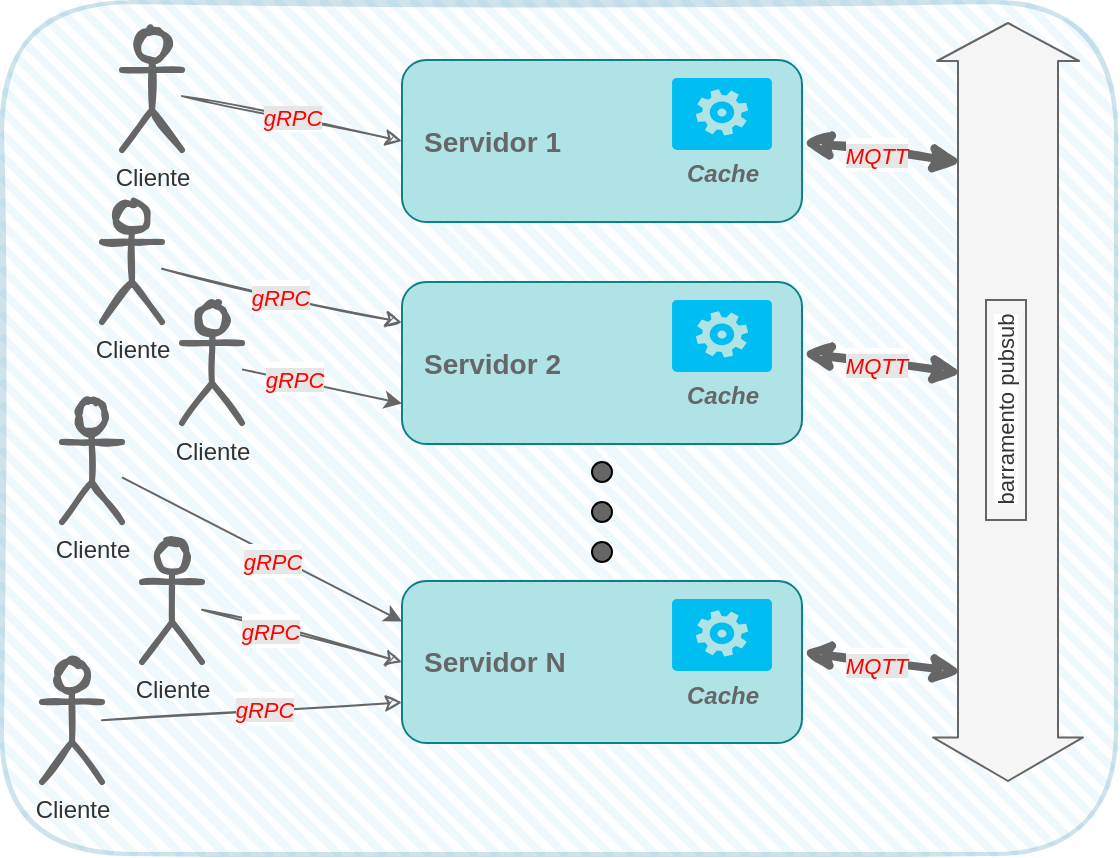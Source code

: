 <mxfile version="24.7.8" pages="6">
  <diagram name="Etapa1-KVS" id="LsJ--Fh3BIqzvsE8mf03">
    <mxGraphModel dx="2251" dy="873" grid="1" gridSize="10" guides="1" tooltips="1" connect="1" arrows="1" fold="1" page="1" pageScale="1" pageWidth="827" pageHeight="1169" background="#ffffff" math="0" shadow="0">
      <root>
        <mxCell id="PKhQl5ey5JcxNRSUbZYy-0" />
        <mxCell id="PKhQl5ey5JcxNRSUbZYy-1" parent="PKhQl5ey5JcxNRSUbZYy-0" />
        <mxCell id="PKhQl5ey5JcxNRSUbZYy-2" value="" style="rounded=1;whiteSpace=wrap;html=1;strokeWidth=2;fillWeight=4;hachureGap=8;hachureAngle=45;sketch=1;align=left;opacity=20;fillColor=#b1ddf0;strokeColor=#10739e;" parent="PKhQl5ey5JcxNRSUbZYy-1" vertex="1">
          <mxGeometry x="-330" y="90" width="557" height="426" as="geometry" />
        </mxCell>
        <mxCell id="PKhQl5ey5JcxNRSUbZYy-12" value="&lt;i&gt;&lt;font style=&quot;background-color: rgb(230, 230, 230);&quot; color=&quot;#ff0000&quot;&gt;gRPC&lt;/font&gt;&lt;/i&gt;" style="rounded=0;orthogonalLoop=1;jettySize=auto;html=1;entryX=0;entryY=0.5;entryDx=0;entryDy=0;sketch=1;fillColor=#f5f5f5;strokeColor=#666666;" parent="PKhQl5ey5JcxNRSUbZYy-1" source="PKhQl5ey5JcxNRSUbZYy-13" target="GLgSAcaFXyXxYtWUsyqo-9" edge="1">
          <mxGeometry relative="1" as="geometry">
            <mxPoint x="-90" y="174" as="targetPoint" />
          </mxGeometry>
        </mxCell>
        <mxCell id="PKhQl5ey5JcxNRSUbZYy-13" value="Cliente&lt;br&gt;" style="shape=umlActor;verticalLabelPosition=bottom;verticalAlign=top;html=1;outlineConnect=0;sketch=1;strokeWidth=3;fillColor=#f5f5f5;fontColor=#333333;strokeColor=#666666;" parent="PKhQl5ey5JcxNRSUbZYy-1" vertex="1">
          <mxGeometry x="-270" y="104" width="30" height="60" as="geometry" />
        </mxCell>
        <mxCell id="PKhQl5ey5JcxNRSUbZYy-14" style="rounded=0;orthogonalLoop=1;jettySize=auto;html=1;entryX=0;entryY=0.75;entryDx=0;entryDy=0;sketch=1;fillColor=#f5f5f5;strokeColor=#666666;" parent="PKhQl5ey5JcxNRSUbZYy-1" source="PKhQl5ey5JcxNRSUbZYy-15" target="GLgSAcaFXyXxYtWUsyqo-15" edge="1">
          <mxGeometry relative="1" as="geometry">
            <mxPoint x="-90" y="409" as="targetPoint" />
          </mxGeometry>
        </mxCell>
        <mxCell id="GLgSAcaFXyXxYtWUsyqo-26" value="&lt;i style=&quot;font-size: 11px;&quot;&gt;&lt;font style=&quot;background-color: rgb(230, 230, 230);&quot; color=&quot;#ff0000&quot;&gt;gRPC&lt;/font&gt;&lt;/i&gt;" style="edgeLabel;html=1;align=center;verticalAlign=middle;resizable=0;points=[];fontSize=14;fontFamily=Helvetica;fontColor=default;" parent="PKhQl5ey5JcxNRSUbZYy-14" vertex="1" connectable="0">
          <mxGeometry x="0.076" y="2" relative="1" as="geometry">
            <mxPoint as="offset" />
          </mxGeometry>
        </mxCell>
        <mxCell id="PKhQl5ey5JcxNRSUbZYy-15" value="Cliente" style="shape=umlActor;verticalLabelPosition=bottom;verticalAlign=top;html=1;outlineConnect=0;sketch=1;strokeWidth=3;fillColor=#f5f5f5;fontColor=#333333;strokeColor=#666666;" parent="PKhQl5ey5JcxNRSUbZYy-1" vertex="1">
          <mxGeometry x="-310" y="420" width="30" height="60" as="geometry" />
        </mxCell>
        <mxCell id="PKhQl5ey5JcxNRSUbZYy-21" style="edgeStyle=none;rounded=0;orthogonalLoop=1;jettySize=auto;html=1;entryX=0;entryY=0.25;entryDx=0;entryDy=0;sketch=1;fillColor=#f5f5f5;strokeColor=#666666;" parent="PKhQl5ey5JcxNRSUbZYy-1" source="PKhQl5ey5JcxNRSUbZYy-22" target="GLgSAcaFXyXxYtWUsyqo-12" edge="1">
          <mxGeometry relative="1" as="geometry">
            <mxPoint x="-90" y="249" as="targetPoint" />
          </mxGeometry>
        </mxCell>
        <mxCell id="GLgSAcaFXyXxYtWUsyqo-22" value="&lt;i style=&quot;font-size: 11px;&quot;&gt;&lt;font style=&quot;background-color: rgb(230, 230, 230);&quot; color=&quot;#ff0000&quot;&gt;gRPC&lt;/font&gt;&lt;/i&gt;" style="edgeLabel;html=1;align=center;verticalAlign=middle;resizable=0;points=[];fontSize=14;fontFamily=Helvetica;fontColor=default;labelBorderColor=none;" parent="PKhQl5ey5JcxNRSUbZYy-21" vertex="1" connectable="0">
          <mxGeometry x="-0.013" relative="1" as="geometry">
            <mxPoint as="offset" />
          </mxGeometry>
        </mxCell>
        <mxCell id="PKhQl5ey5JcxNRSUbZYy-22" value="Cliente&lt;br&gt;" style="shape=umlActor;verticalLabelPosition=bottom;verticalAlign=top;html=1;outlineConnect=0;sketch=1;strokeWidth=3;fillColor=#f5f5f5;fontColor=#333333;strokeColor=#666666;" parent="PKhQl5ey5JcxNRSUbZYy-1" vertex="1">
          <mxGeometry x="-280" y="190" width="30" height="60" as="geometry" />
        </mxCell>
        <mxCell id="PKhQl5ey5JcxNRSUbZYy-47" value="" style="shape=flexArrow;endArrow=classic;startArrow=classic;html=1;endWidth=24;endSize=6.936;width=50;fillColor=#f5f5f5;strokeColor=#666666;" parent="PKhQl5ey5JcxNRSUbZYy-1" edge="1">
          <mxGeometry width="100" height="100" relative="1" as="geometry">
            <mxPoint x="173" y="100" as="sourcePoint" />
            <mxPoint x="173" y="480" as="targetPoint" />
          </mxGeometry>
        </mxCell>
        <mxCell id="PKhQl5ey5JcxNRSUbZYy-48" value="&lt;span style=&quot;font-size: 11px ; background-color: rgb(255 , 255 , 255)&quot;&gt;barramento pubsub&lt;/span&gt;" style="text;html=1;align=center;verticalAlign=middle;resizable=0;points=[];autosize=1;rotation=-90;fillColor=#f5f5f5;fontColor=#333333;strokeColor=#666666;" parent="PKhQl5ey5JcxNRSUbZYy-1" vertex="1">
          <mxGeometry x="117" y="284" width="110" height="20" as="geometry" />
        </mxCell>
        <mxCell id="GLgSAcaFXyXxYtWUsyqo-7" style="edgeStyle=none;shape=connector;rounded=0;sketch=1;orthogonalLoop=1;jettySize=auto;html=1;entryX=0;entryY=0.5;entryDx=0;entryDy=0;labelBackgroundColor=default;strokeColor=#666666;fontFamily=Helvetica;fontSize=11;fontColor=default;endArrow=classic;fillColor=#f5f5f5;" parent="PKhQl5ey5JcxNRSUbZYy-1" source="GLgSAcaFXyXxYtWUsyqo-1" target="GLgSAcaFXyXxYtWUsyqo-15" edge="1">
          <mxGeometry relative="1" as="geometry">
            <mxPoint x="-90" y="394" as="targetPoint" />
          </mxGeometry>
        </mxCell>
        <mxCell id="GLgSAcaFXyXxYtWUsyqo-25" value="&lt;i style=&quot;font-size: 11px;&quot;&gt;&lt;font style=&quot;background-color: rgb(230, 230, 230);&quot; color=&quot;#ff0000&quot;&gt;gRPC&lt;/font&gt;&lt;/i&gt;" style="edgeLabel;html=1;align=center;verticalAlign=middle;resizable=0;points=[];fontSize=14;fontFamily=Helvetica;fontColor=default;" parent="GLgSAcaFXyXxYtWUsyqo-7" vertex="1" connectable="0">
          <mxGeometry x="-0.315" y="-1" relative="1" as="geometry">
            <mxPoint as="offset" />
          </mxGeometry>
        </mxCell>
        <mxCell id="GLgSAcaFXyXxYtWUsyqo-1" value="Cliente" style="shape=umlActor;verticalLabelPosition=bottom;verticalAlign=top;html=1;outlineConnect=0;sketch=1;strokeWidth=3;fillColor=#f5f5f5;fontColor=#333333;strokeColor=#666666;" parent="PKhQl5ey5JcxNRSUbZYy-1" vertex="1">
          <mxGeometry x="-260" y="360" width="30" height="60" as="geometry" />
        </mxCell>
        <mxCell id="GLgSAcaFXyXxYtWUsyqo-6" style="rounded=0;orthogonalLoop=1;jettySize=auto;html=1;entryX=0;entryY=0.25;entryDx=0;entryDy=0;fillColor=#f5f5f5;strokeColor=#666666;" parent="PKhQl5ey5JcxNRSUbZYy-1" source="GLgSAcaFXyXxYtWUsyqo-2" target="GLgSAcaFXyXxYtWUsyqo-15" edge="1">
          <mxGeometry relative="1" as="geometry">
            <mxPoint x="-90" y="379" as="targetPoint" />
          </mxGeometry>
        </mxCell>
        <mxCell id="GLgSAcaFXyXxYtWUsyqo-24" value="&lt;i style=&quot;font-size: 11px;&quot;&gt;&lt;font style=&quot;background-color: rgb(230, 230, 230);&quot; color=&quot;#ff0000&quot;&gt;gRPC&lt;/font&gt;&lt;/i&gt;" style="edgeLabel;html=1;align=center;verticalAlign=middle;resizable=0;points=[];fontSize=14;fontFamily=Helvetica;fontColor=default;" parent="GLgSAcaFXyXxYtWUsyqo-6" vertex="1" connectable="0">
          <mxGeometry x="0.087" y="-2" relative="1" as="geometry">
            <mxPoint as="offset" />
          </mxGeometry>
        </mxCell>
        <mxCell id="GLgSAcaFXyXxYtWUsyqo-2" value="Cliente" style="shape=umlActor;verticalLabelPosition=bottom;verticalAlign=top;html=1;outlineConnect=0;sketch=1;strokeWidth=3;fillColor=#f5f5f5;fontColor=#333333;strokeColor=#666666;" parent="PKhQl5ey5JcxNRSUbZYy-1" vertex="1">
          <mxGeometry x="-300" y="290" width="30" height="60" as="geometry" />
        </mxCell>
        <mxCell id="GLgSAcaFXyXxYtWUsyqo-4" style="rounded=0;orthogonalLoop=1;jettySize=auto;html=1;entryX=0;entryY=0.75;entryDx=0;entryDy=0;fillColor=#f5f5f5;strokeColor=#666666;" parent="PKhQl5ey5JcxNRSUbZYy-1" source="GLgSAcaFXyXxYtWUsyqo-3" target="GLgSAcaFXyXxYtWUsyqo-12" edge="1">
          <mxGeometry relative="1" as="geometry">
            <mxPoint x="-90" y="264" as="targetPoint" />
          </mxGeometry>
        </mxCell>
        <mxCell id="GLgSAcaFXyXxYtWUsyqo-23" value="&lt;i style=&quot;font-size: 11px;&quot;&gt;&lt;font style=&quot;background-color: rgb(230, 230, 230);&quot; color=&quot;#ff0000&quot;&gt;gRPC&lt;/font&gt;&lt;/i&gt;" style="edgeLabel;html=1;align=center;verticalAlign=middle;resizable=0;points=[];fontSize=14;fontFamily=Helvetica;fontColor=default;" parent="GLgSAcaFXyXxYtWUsyqo-4" vertex="1" connectable="0">
          <mxGeometry x="-0.356" y="1" relative="1" as="geometry">
            <mxPoint as="offset" />
          </mxGeometry>
        </mxCell>
        <mxCell id="GLgSAcaFXyXxYtWUsyqo-3" value="Cliente&lt;br&gt;" style="shape=umlActor;verticalLabelPosition=bottom;verticalAlign=top;html=1;outlineConnect=0;sketch=1;strokeWidth=3;fillColor=#f5f5f5;fontColor=#333333;strokeColor=#666666;" parent="PKhQl5ey5JcxNRSUbZYy-1" vertex="1">
          <mxGeometry x="-240" y="240.5" width="30" height="60" as="geometry" />
        </mxCell>
        <mxCell id="GLgSAcaFXyXxYtWUsyqo-10" value="" style="group" parent="PKhQl5ey5JcxNRSUbZYy-1" vertex="1" connectable="0">
          <mxGeometry x="-130" y="119" width="200" height="81" as="geometry" />
        </mxCell>
        <mxCell id="GLgSAcaFXyXxYtWUsyqo-9" value="&lt;font color=&quot;#666666&quot; style=&quot;font-size: 14px;&quot;&gt;&lt;b style=&quot;font-size: 14px;&quot;&gt;Servidor 1&lt;/b&gt;&lt;/font&gt;" style="rounded=1;whiteSpace=wrap;html=1;fontFamily=Helvetica;fontSize=14;fillColor=#b0e3e6;strokeColor=#0e8088;align=left;spacingLeft=9;" parent="GLgSAcaFXyXxYtWUsyqo-10" vertex="1">
          <mxGeometry width="200" height="81" as="geometry" />
        </mxCell>
        <mxCell id="GLgSAcaFXyXxYtWUsyqo-8" value="&lt;font size=&quot;1&quot; color=&quot;#666666&quot;&gt;&lt;i&gt;&lt;b style=&quot;font-size: 12px;&quot;&gt;Cache&lt;/b&gt;&lt;/i&gt;&lt;/font&gt;" style="verticalLabelPosition=bottom;html=1;verticalAlign=top;align=center;strokeColor=none;fillColor=#00BEF2;shape=mxgraph.azure.worker_role;fontFamily=Helvetica;fontSize=11;fontColor=default;spacing=0;" parent="GLgSAcaFXyXxYtWUsyqo-10" vertex="1">
          <mxGeometry x="135" y="9" width="50" height="36" as="geometry" />
        </mxCell>
        <mxCell id="GLgSAcaFXyXxYtWUsyqo-11" value="" style="group" parent="PKhQl5ey5JcxNRSUbZYy-1" vertex="1" connectable="0">
          <mxGeometry x="-130" y="230" width="200" height="81" as="geometry" />
        </mxCell>
        <mxCell id="GLgSAcaFXyXxYtWUsyqo-12" value="&lt;font color=&quot;#666666&quot; style=&quot;font-size: 14px;&quot;&gt;&lt;b style=&quot;font-size: 14px;&quot;&gt;Servidor 2&lt;/b&gt;&lt;/font&gt;" style="rounded=1;whiteSpace=wrap;html=1;fontFamily=Helvetica;fontSize=14;fillColor=#b0e3e6;strokeColor=#0e8088;align=left;spacingLeft=9;" parent="GLgSAcaFXyXxYtWUsyqo-11" vertex="1">
          <mxGeometry width="200" height="81" as="geometry" />
        </mxCell>
        <mxCell id="GLgSAcaFXyXxYtWUsyqo-13" value="&lt;font size=&quot;1&quot; color=&quot;#666666&quot;&gt;&lt;i&gt;&lt;b style=&quot;font-size: 12px;&quot;&gt;Cache&lt;/b&gt;&lt;/i&gt;&lt;/font&gt;" style="verticalLabelPosition=bottom;html=1;verticalAlign=top;align=center;strokeColor=none;fillColor=#00BEF2;shape=mxgraph.azure.worker_role;fontFamily=Helvetica;fontSize=11;fontColor=default;spacing=0;" parent="GLgSAcaFXyXxYtWUsyqo-11" vertex="1">
          <mxGeometry x="135" y="9" width="50" height="36" as="geometry" />
        </mxCell>
        <mxCell id="GLgSAcaFXyXxYtWUsyqo-14" value="" style="group" parent="PKhQl5ey5JcxNRSUbZYy-1" vertex="1" connectable="0">
          <mxGeometry x="-130" y="379.5" width="200" height="81" as="geometry" />
        </mxCell>
        <mxCell id="GLgSAcaFXyXxYtWUsyqo-15" value="&lt;font color=&quot;#666666&quot; style=&quot;font-size: 14px;&quot;&gt;&lt;b style=&quot;font-size: 14px;&quot;&gt;Servidor N&lt;/b&gt;&lt;/font&gt;" style="rounded=1;whiteSpace=wrap;html=1;fontFamily=Helvetica;fontSize=14;fillColor=#b0e3e6;strokeColor=#0e8088;align=left;spacingLeft=9;" parent="GLgSAcaFXyXxYtWUsyqo-14" vertex="1">
          <mxGeometry width="200" height="81" as="geometry" />
        </mxCell>
        <mxCell id="GLgSAcaFXyXxYtWUsyqo-16" value="&lt;font size=&quot;1&quot; color=&quot;#666666&quot;&gt;&lt;i&gt;&lt;b style=&quot;font-size: 12px;&quot;&gt;Cache&lt;/b&gt;&lt;/i&gt;&lt;/font&gt;" style="verticalLabelPosition=bottom;html=1;verticalAlign=top;align=center;strokeColor=none;fillColor=#00BEF2;shape=mxgraph.azure.worker_role;fontFamily=Helvetica;fontSize=11;fontColor=default;spacing=0;" parent="GLgSAcaFXyXxYtWUsyqo-14" vertex="1">
          <mxGeometry x="135" y="9" width="50" height="36" as="geometry" />
        </mxCell>
        <mxCell id="GLgSAcaFXyXxYtWUsyqo-18" value="" style="endArrow=classic;startArrow=classic;html=1;rounded=0;labelBackgroundColor=default;sketch=1;strokeColor=#666666;fontFamily=Helvetica;fontSize=14;fontColor=default;fillColor=#f5f5f5;shape=connector;strokeWidth=4;" parent="PKhQl5ey5JcxNRSUbZYy-1" edge="1">
          <mxGeometry width="50" height="50" relative="1" as="geometry">
            <mxPoint x="70" y="160" as="sourcePoint" />
            <mxPoint x="150" y="170" as="targetPoint" />
          </mxGeometry>
        </mxCell>
        <mxCell id="GLgSAcaFXyXxYtWUsyqo-27" value="&lt;font color=&quot;#ff0000&quot;&gt;&lt;span style=&quot;font-size: 11px; background-color: rgb(230, 230, 230);&quot;&gt;&lt;i&gt;MQTT&lt;/i&gt;&lt;/span&gt;&lt;/font&gt;" style="edgeLabel;html=1;align=center;verticalAlign=middle;resizable=0;points=[];fontSize=14;fontFamily=Helvetica;fontColor=default;" parent="GLgSAcaFXyXxYtWUsyqo-18" vertex="1" connectable="0">
          <mxGeometry x="-0.075" y="-1" relative="1" as="geometry">
            <mxPoint as="offset" />
          </mxGeometry>
        </mxCell>
        <mxCell id="GLgSAcaFXyXxYtWUsyqo-29" value="" style="endArrow=classic;startArrow=classic;html=1;rounded=0;labelBackgroundColor=default;sketch=1;strokeColor=#666666;fontFamily=Helvetica;fontSize=14;fontColor=default;fillColor=#f5f5f5;shape=connector;strokeWidth=4;" parent="PKhQl5ey5JcxNRSUbZYy-1" edge="1">
          <mxGeometry width="50" height="50" relative="1" as="geometry">
            <mxPoint x="70" y="265.5" as="sourcePoint" />
            <mxPoint x="150" y="275.5" as="targetPoint" />
          </mxGeometry>
        </mxCell>
        <mxCell id="GLgSAcaFXyXxYtWUsyqo-30" value="&lt;font color=&quot;#ff0000&quot;&gt;&lt;span style=&quot;font-size: 11px; background-color: rgb(230, 230, 230);&quot;&gt;&lt;i&gt;MQTT&lt;/i&gt;&lt;/span&gt;&lt;/font&gt;" style="edgeLabel;html=1;align=center;verticalAlign=middle;resizable=0;points=[];fontSize=14;fontFamily=Helvetica;fontColor=default;" parent="GLgSAcaFXyXxYtWUsyqo-29" vertex="1" connectable="0">
          <mxGeometry x="-0.075" y="-1" relative="1" as="geometry">
            <mxPoint as="offset" />
          </mxGeometry>
        </mxCell>
        <mxCell id="GLgSAcaFXyXxYtWUsyqo-31" value="" style="endArrow=classic;startArrow=classic;html=1;rounded=0;labelBackgroundColor=default;sketch=1;strokeColor=#666666;fontFamily=Helvetica;fontSize=14;fontColor=default;fillColor=#f5f5f5;shape=connector;strokeWidth=4;" parent="PKhQl5ey5JcxNRSUbZYy-1" edge="1">
          <mxGeometry width="50" height="50" relative="1" as="geometry">
            <mxPoint x="70" y="415" as="sourcePoint" />
            <mxPoint x="150" y="425" as="targetPoint" />
          </mxGeometry>
        </mxCell>
        <mxCell id="GLgSAcaFXyXxYtWUsyqo-32" value="&lt;font color=&quot;#ff0000&quot;&gt;&lt;span style=&quot;font-size: 11px; background-color: rgb(230, 230, 230);&quot;&gt;&lt;i&gt;MQTT&lt;/i&gt;&lt;/span&gt;&lt;/font&gt;" style="edgeLabel;html=1;align=center;verticalAlign=middle;resizable=0;points=[];fontSize=14;fontFamily=Helvetica;fontColor=default;" parent="GLgSAcaFXyXxYtWUsyqo-31" vertex="1" connectable="0">
          <mxGeometry x="-0.075" y="-1" relative="1" as="geometry">
            <mxPoint as="offset" />
          </mxGeometry>
        </mxCell>
        <mxCell id="GLgSAcaFXyXxYtWUsyqo-33" value="" style="ellipse;whiteSpace=wrap;html=1;aspect=fixed;rounded=1;fontFamily=Helvetica;fontSize=14;fillColor=#666666;" parent="PKhQl5ey5JcxNRSUbZYy-1" vertex="1">
          <mxGeometry x="-35" y="320" width="10" height="10" as="geometry" />
        </mxCell>
        <mxCell id="GLgSAcaFXyXxYtWUsyqo-34" value="" style="ellipse;whiteSpace=wrap;html=1;aspect=fixed;rounded=1;fontFamily=Helvetica;fontSize=14;fillColor=#666666;" parent="PKhQl5ey5JcxNRSUbZYy-1" vertex="1">
          <mxGeometry x="-35" y="340" width="10" height="10" as="geometry" />
        </mxCell>
        <mxCell id="GLgSAcaFXyXxYtWUsyqo-35" value="" style="ellipse;whiteSpace=wrap;html=1;aspect=fixed;rounded=1;fontFamily=Helvetica;fontSize=14;fillColor=#666666;" parent="PKhQl5ey5JcxNRSUbZYy-1" vertex="1">
          <mxGeometry x="-35" y="360" width="10" height="10" as="geometry" />
        </mxCell>
      </root>
    </mxGraphModel>
  </diagram>
  <diagram name="Etapa2-KVS" id="KATilPyxwyd1Z7XhfOx2">
    <mxGraphModel dx="1941" dy="791" grid="1" gridSize="10" guides="1" tooltips="1" connect="1" arrows="1" fold="1" page="1" pageScale="1" pageWidth="827" pageHeight="1169" background="#ffffff" math="0" shadow="0">
      <root>
        <mxCell id="pVvRUegdo1cHk9tGUMX5-0" />
        <mxCell id="pVvRUegdo1cHk9tGUMX5-1" parent="pVvRUegdo1cHk9tGUMX5-0" />
        <mxCell id="T8BPkjCC7my1ve2XqnTL-3" value="&lt;font color=&quot;#666666&quot; style=&quot;font-size: 15px;&quot;&gt;&lt;i&gt;Cluster RATIS&lt;/i&gt;&lt;/font&gt;" style="ellipse;shape=cloud;whiteSpace=wrap;html=1;fillColor=#b0e3e6;strokeColor=#0e8088;fontColor=#333333;fontStyle=1" vertex="1" parent="pVvRUegdo1cHk9tGUMX5-1">
          <mxGeometry x="-220" y="190" width="250" height="200" as="geometry" />
        </mxCell>
        <mxCell id="pVvRUegdo1cHk9tGUMX5-2" value="" style="rounded=1;whiteSpace=wrap;html=1;strokeWidth=2;fillWeight=4;hachureGap=8;hachureAngle=45;sketch=1;align=left;opacity=20;fillColor=#b1ddf0;strokeColor=#10739e;" vertex="1" parent="pVvRUegdo1cHk9tGUMX5-1">
          <mxGeometry x="-750" y="90" width="810" height="426" as="geometry" />
        </mxCell>
        <mxCell id="pVvRUegdo1cHk9tGUMX5-3" value="&lt;i&gt;&lt;font style=&quot;background-color: rgb(230, 230, 230);&quot; color=&quot;#ff0000&quot;&gt;gRPC&lt;/font&gt;&lt;/i&gt;" style="rounded=0;orthogonalLoop=1;jettySize=auto;html=1;entryX=0;entryY=0.5;entryDx=0;entryDy=0;sketch=1;fillColor=#f5f5f5;strokeColor=#666666;strokeWidth=2;" edge="1" parent="pVvRUegdo1cHk9tGUMX5-1" source="pVvRUegdo1cHk9tGUMX5-4" target="pVvRUegdo1cHk9tGUMX5-23">
          <mxGeometry relative="1" as="geometry">
            <mxPoint x="-510" y="174" as="targetPoint" />
          </mxGeometry>
        </mxCell>
        <mxCell id="pVvRUegdo1cHk9tGUMX5-4" value="Cliente&lt;br&gt;" style="shape=umlActor;verticalLabelPosition=bottom;verticalAlign=top;html=1;outlineConnect=0;sketch=1;strokeWidth=3;fillColor=#f5f5f5;fontColor=#333333;strokeColor=#666666;" vertex="1" parent="pVvRUegdo1cHk9tGUMX5-1">
          <mxGeometry x="-690" y="104" width="30" height="60" as="geometry" />
        </mxCell>
        <mxCell id="pVvRUegdo1cHk9tGUMX5-5" style="rounded=0;orthogonalLoop=1;jettySize=auto;html=1;entryX=0;entryY=0.75;entryDx=0;entryDy=0;sketch=1;fillColor=#f5f5f5;strokeColor=#666666;strokeWidth=2;" edge="1" parent="pVvRUegdo1cHk9tGUMX5-1" source="pVvRUegdo1cHk9tGUMX5-7" target="pVvRUegdo1cHk9tGUMX5-29">
          <mxGeometry relative="1" as="geometry">
            <mxPoint x="-510" y="409" as="targetPoint" />
          </mxGeometry>
        </mxCell>
        <mxCell id="pVvRUegdo1cHk9tGUMX5-6" value="&lt;i style=&quot;font-size: 11px;&quot;&gt;&lt;font style=&quot;background-color: rgb(230, 230, 230);&quot; color=&quot;#ff0000&quot;&gt;gRPC&lt;/font&gt;&lt;/i&gt;" style="edgeLabel;html=1;align=center;verticalAlign=middle;resizable=0;points=[];fontSize=14;fontFamily=Helvetica;fontColor=default;" vertex="1" connectable="0" parent="pVvRUegdo1cHk9tGUMX5-5">
          <mxGeometry x="0.076" y="2" relative="1" as="geometry">
            <mxPoint as="offset" />
          </mxGeometry>
        </mxCell>
        <mxCell id="pVvRUegdo1cHk9tGUMX5-7" value="Cliente" style="shape=umlActor;verticalLabelPosition=bottom;verticalAlign=top;html=1;outlineConnect=0;sketch=1;strokeWidth=3;fillColor=#f5f5f5;fontColor=#333333;strokeColor=#666666;" vertex="1" parent="pVvRUegdo1cHk9tGUMX5-1">
          <mxGeometry x="-730" y="420" width="30" height="60" as="geometry" />
        </mxCell>
        <mxCell id="pVvRUegdo1cHk9tGUMX5-8" style="edgeStyle=none;rounded=0;orthogonalLoop=1;jettySize=auto;html=1;entryX=0;entryY=0.25;entryDx=0;entryDy=0;sketch=1;fillColor=#f5f5f5;strokeColor=#666666;strokeWidth=2;" edge="1" parent="pVvRUegdo1cHk9tGUMX5-1" source="pVvRUegdo1cHk9tGUMX5-10" target="pVvRUegdo1cHk9tGUMX5-26">
          <mxGeometry relative="1" as="geometry">
            <mxPoint x="-510" y="249" as="targetPoint" />
          </mxGeometry>
        </mxCell>
        <mxCell id="pVvRUegdo1cHk9tGUMX5-9" value="&lt;i style=&quot;font-size: 11px;&quot;&gt;&lt;font style=&quot;background-color: rgb(230, 230, 230);&quot; color=&quot;#ff0000&quot;&gt;gRPC&lt;/font&gt;&lt;/i&gt;" style="edgeLabel;html=1;align=center;verticalAlign=middle;resizable=0;points=[];fontSize=14;fontFamily=Helvetica;fontColor=default;labelBorderColor=none;" vertex="1" connectable="0" parent="pVvRUegdo1cHk9tGUMX5-8">
          <mxGeometry x="-0.013" relative="1" as="geometry">
            <mxPoint as="offset" />
          </mxGeometry>
        </mxCell>
        <mxCell id="pVvRUegdo1cHk9tGUMX5-10" value="Cliente&lt;br&gt;" style="shape=umlActor;verticalLabelPosition=bottom;verticalAlign=top;html=1;outlineConnect=0;sketch=1;strokeWidth=3;fillColor=#f5f5f5;fontColor=#333333;strokeColor=#666666;" vertex="1" parent="pVvRUegdo1cHk9tGUMX5-1">
          <mxGeometry x="-700" y="190" width="30" height="60" as="geometry" />
        </mxCell>
        <mxCell id="pVvRUegdo1cHk9tGUMX5-13" style="edgeStyle=none;shape=connector;rounded=0;sketch=1;orthogonalLoop=1;jettySize=auto;html=1;entryX=0;entryY=0.5;entryDx=0;entryDy=0;labelBackgroundColor=default;strokeColor=#666666;fontFamily=Helvetica;fontSize=11;fontColor=default;endArrow=classic;fillColor=#f5f5f5;strokeWidth=2;" edge="1" parent="pVvRUegdo1cHk9tGUMX5-1" source="pVvRUegdo1cHk9tGUMX5-15" target="pVvRUegdo1cHk9tGUMX5-29">
          <mxGeometry relative="1" as="geometry">
            <mxPoint x="-510" y="394" as="targetPoint" />
          </mxGeometry>
        </mxCell>
        <mxCell id="pVvRUegdo1cHk9tGUMX5-14" value="&lt;i style=&quot;font-size: 11px;&quot;&gt;&lt;font style=&quot;background-color: rgb(230, 230, 230);&quot; color=&quot;#ff0000&quot;&gt;gRPC&lt;/font&gt;&lt;/i&gt;" style="edgeLabel;html=1;align=center;verticalAlign=middle;resizable=0;points=[];fontSize=14;fontFamily=Helvetica;fontColor=default;" vertex="1" connectable="0" parent="pVvRUegdo1cHk9tGUMX5-13">
          <mxGeometry x="-0.315" y="-1" relative="1" as="geometry">
            <mxPoint as="offset" />
          </mxGeometry>
        </mxCell>
        <mxCell id="pVvRUegdo1cHk9tGUMX5-15" value="Cliente" style="shape=umlActor;verticalLabelPosition=bottom;verticalAlign=top;html=1;outlineConnect=0;sketch=1;strokeWidth=3;fillColor=#f5f5f5;fontColor=#333333;strokeColor=#666666;" vertex="1" parent="pVvRUegdo1cHk9tGUMX5-1">
          <mxGeometry x="-680" y="360" width="30" height="60" as="geometry" />
        </mxCell>
        <mxCell id="pVvRUegdo1cHk9tGUMX5-16" style="rounded=0;orthogonalLoop=1;jettySize=auto;html=1;entryX=0;entryY=0.25;entryDx=0;entryDy=0;fillColor=#f5f5f5;strokeColor=#666666;strokeWidth=2;" edge="1" parent="pVvRUegdo1cHk9tGUMX5-1" source="pVvRUegdo1cHk9tGUMX5-18" target="pVvRUegdo1cHk9tGUMX5-29">
          <mxGeometry relative="1" as="geometry">
            <mxPoint x="-510" y="379" as="targetPoint" />
          </mxGeometry>
        </mxCell>
        <mxCell id="pVvRUegdo1cHk9tGUMX5-17" value="&lt;i style=&quot;font-size: 11px;&quot;&gt;&lt;font style=&quot;background-color: rgb(230, 230, 230);&quot; color=&quot;#ff0000&quot;&gt;gRPC&lt;/font&gt;&lt;/i&gt;" style="edgeLabel;html=1;align=center;verticalAlign=middle;resizable=0;points=[];fontSize=14;fontFamily=Helvetica;fontColor=default;" vertex="1" connectable="0" parent="pVvRUegdo1cHk9tGUMX5-16">
          <mxGeometry x="0.087" y="-2" relative="1" as="geometry">
            <mxPoint as="offset" />
          </mxGeometry>
        </mxCell>
        <mxCell id="pVvRUegdo1cHk9tGUMX5-18" value="Cliente" style="shape=umlActor;verticalLabelPosition=bottom;verticalAlign=top;html=1;outlineConnect=0;sketch=1;strokeWidth=3;fillColor=#f5f5f5;fontColor=#333333;strokeColor=#666666;" vertex="1" parent="pVvRUegdo1cHk9tGUMX5-1">
          <mxGeometry x="-720" y="290" width="30" height="60" as="geometry" />
        </mxCell>
        <mxCell id="pVvRUegdo1cHk9tGUMX5-19" style="rounded=0;orthogonalLoop=1;jettySize=auto;html=1;entryX=0;entryY=0.75;entryDx=0;entryDy=0;fillColor=#f5f5f5;strokeColor=#666666;strokeWidth=2;" edge="1" parent="pVvRUegdo1cHk9tGUMX5-1" source="pVvRUegdo1cHk9tGUMX5-21" target="pVvRUegdo1cHk9tGUMX5-26">
          <mxGeometry relative="1" as="geometry">
            <mxPoint x="-510" y="264" as="targetPoint" />
          </mxGeometry>
        </mxCell>
        <mxCell id="pVvRUegdo1cHk9tGUMX5-20" value="&lt;i style=&quot;font-size: 11px;&quot;&gt;&lt;font style=&quot;background-color: rgb(230, 230, 230);&quot; color=&quot;#ff0000&quot;&gt;gRPC&lt;/font&gt;&lt;/i&gt;" style="edgeLabel;html=1;align=center;verticalAlign=middle;resizable=0;points=[];fontSize=14;fontFamily=Helvetica;fontColor=default;" vertex="1" connectable="0" parent="pVvRUegdo1cHk9tGUMX5-19">
          <mxGeometry x="-0.356" y="1" relative="1" as="geometry">
            <mxPoint as="offset" />
          </mxGeometry>
        </mxCell>
        <mxCell id="pVvRUegdo1cHk9tGUMX5-21" value="Cliente&lt;br&gt;" style="shape=umlActor;verticalLabelPosition=bottom;verticalAlign=top;html=1;outlineConnect=0;sketch=1;strokeWidth=3;fillColor=#f5f5f5;fontColor=#333333;strokeColor=#666666;" vertex="1" parent="pVvRUegdo1cHk9tGUMX5-1">
          <mxGeometry x="-660" y="240.5" width="30" height="60" as="geometry" />
        </mxCell>
        <mxCell id="pVvRUegdo1cHk9tGUMX5-22" value="" style="group" vertex="1" connectable="0" parent="pVvRUegdo1cHk9tGUMX5-1">
          <mxGeometry x="-550" y="119" width="200" height="81" as="geometry" />
        </mxCell>
        <mxCell id="pVvRUegdo1cHk9tGUMX5-23" value="&lt;font color=&quot;#666666&quot; style=&quot;font-size: 14px;&quot;&gt;&lt;b style=&quot;font-size: 14px;&quot;&gt;Servidor 1&lt;/b&gt;&lt;/font&gt;" style="rounded=1;whiteSpace=wrap;html=1;fontFamily=Helvetica;fontSize=14;fillColor=#b0e3e6;strokeColor=#0e8088;align=left;spacingLeft=9;" vertex="1" parent="pVvRUegdo1cHk9tGUMX5-22">
          <mxGeometry width="200" height="81" as="geometry" />
        </mxCell>
        <mxCell id="pVvRUegdo1cHk9tGUMX5-24" value="&lt;font size=&quot;1&quot; color=&quot;#666666&quot;&gt;&lt;i&gt;&lt;b style=&quot;font-size: 12px;&quot;&gt;Cache&lt;/b&gt;&lt;/i&gt;&lt;/font&gt;" style="verticalLabelPosition=bottom;html=1;verticalAlign=top;align=center;strokeColor=none;fillColor=#00BEF2;shape=mxgraph.azure.worker_role;fontFamily=Helvetica;fontSize=11;fontColor=default;spacing=0;" vertex="1" parent="pVvRUegdo1cHk9tGUMX5-22">
          <mxGeometry x="135" y="9" width="50" height="36" as="geometry" />
        </mxCell>
        <mxCell id="pVvRUegdo1cHk9tGUMX5-25" value="" style="group" vertex="1" connectable="0" parent="pVvRUegdo1cHk9tGUMX5-1">
          <mxGeometry x="-550" y="230" width="200" height="81" as="geometry" />
        </mxCell>
        <mxCell id="pVvRUegdo1cHk9tGUMX5-26" value="&lt;font color=&quot;#666666&quot; style=&quot;font-size: 14px;&quot;&gt;&lt;b style=&quot;font-size: 14px;&quot;&gt;Servidor 2&lt;/b&gt;&lt;/font&gt;" style="rounded=1;whiteSpace=wrap;html=1;fontFamily=Helvetica;fontSize=14;fillColor=#b0e3e6;strokeColor=#0e8088;align=left;spacingLeft=9;" vertex="1" parent="pVvRUegdo1cHk9tGUMX5-25">
          <mxGeometry width="200" height="81" as="geometry" />
        </mxCell>
        <mxCell id="pVvRUegdo1cHk9tGUMX5-27" value="&lt;font size=&quot;1&quot; color=&quot;#666666&quot;&gt;&lt;i&gt;&lt;b style=&quot;font-size: 12px;&quot;&gt;Cache&lt;/b&gt;&lt;/i&gt;&lt;/font&gt;" style="verticalLabelPosition=bottom;html=1;verticalAlign=top;align=center;strokeColor=none;fillColor=#00BEF2;shape=mxgraph.azure.worker_role;fontFamily=Helvetica;fontSize=11;fontColor=default;spacing=0;" vertex="1" parent="pVvRUegdo1cHk9tGUMX5-25">
          <mxGeometry x="135" y="9" width="50" height="36" as="geometry" />
        </mxCell>
        <mxCell id="pVvRUegdo1cHk9tGUMX5-28" value="" style="group" vertex="1" connectable="0" parent="pVvRUegdo1cHk9tGUMX5-1">
          <mxGeometry x="-550" y="379.5" width="200" height="81" as="geometry" />
        </mxCell>
        <mxCell id="pVvRUegdo1cHk9tGUMX5-29" value="&lt;font color=&quot;#666666&quot; style=&quot;font-size: 14px;&quot;&gt;&lt;b style=&quot;font-size: 14px;&quot;&gt;Servidor N&lt;/b&gt;&lt;/font&gt;" style="rounded=1;whiteSpace=wrap;html=1;fontFamily=Helvetica;fontSize=14;fillColor=#b0e3e6;strokeColor=#0e8088;align=left;spacingLeft=9;" vertex="1" parent="pVvRUegdo1cHk9tGUMX5-28">
          <mxGeometry width="200" height="81" as="geometry" />
        </mxCell>
        <mxCell id="pVvRUegdo1cHk9tGUMX5-30" value="&lt;font size=&quot;1&quot; color=&quot;#666666&quot;&gt;&lt;i&gt;&lt;b style=&quot;font-size: 12px;&quot;&gt;Cache&lt;/b&gt;&lt;/i&gt;&lt;/font&gt;" style="verticalLabelPosition=bottom;html=1;verticalAlign=top;align=center;strokeColor=none;fillColor=#00BEF2;shape=mxgraph.azure.worker_role;fontFamily=Helvetica;fontSize=11;fontColor=default;spacing=0;" vertex="1" parent="pVvRUegdo1cHk9tGUMX5-28">
          <mxGeometry x="135" y="9" width="50" height="36" as="geometry" />
        </mxCell>
        <mxCell id="pVvRUegdo1cHk9tGUMX5-31" value="" style="endArrow=classic;startArrow=classic;html=1;rounded=0;labelBackgroundColor=default;sketch=1;strokeColor=#666666;fontFamily=Helvetica;fontSize=14;fontColor=default;fillColor=#f5f5f5;shape=connector;strokeWidth=3;entryX=0.704;entryY=0.352;entryDx=0;entryDy=0;entryPerimeter=0;dashed=1;" edge="1" parent="pVvRUegdo1cHk9tGUMX5-1" target="pVvRUegdo1cHk9tGUMX5-2">
          <mxGeometry width="50" height="50" relative="1" as="geometry">
            <mxPoint x="-350" y="160" as="sourcePoint" />
            <mxPoint x="-270" y="170" as="targetPoint" />
          </mxGeometry>
        </mxCell>
        <mxCell id="pVvRUegdo1cHk9tGUMX5-32" value="&lt;font color=&quot;#ff0000&quot;&gt;&lt;span style=&quot;font-size: 11px; background-color: rgb(230, 230, 230);&quot;&gt;&lt;i&gt;RATIS&lt;/i&gt;&lt;/span&gt;&lt;/font&gt;" style="edgeLabel;html=1;align=center;verticalAlign=middle;resizable=0;points=[];fontSize=14;fontFamily=Helvetica;fontColor=default;" vertex="1" connectable="0" parent="pVvRUegdo1cHk9tGUMX5-31">
          <mxGeometry x="-0.075" y="-1" relative="1" as="geometry">
            <mxPoint as="offset" />
          </mxGeometry>
        </mxCell>
        <mxCell id="pVvRUegdo1cHk9tGUMX5-35" value="" style="endArrow=classic;startArrow=classic;html=1;rounded=0;labelBackgroundColor=default;sketch=1;strokeColor=#666666;fontFamily=Helvetica;fontSize=14;fontColor=default;fillColor=#f5f5f5;shape=connector;strokeWidth=3;dashed=1;" edge="1" parent="pVvRUegdo1cHk9tGUMX5-1">
          <mxGeometry width="50" height="50" relative="1" as="geometry">
            <mxPoint x="-350" y="415" as="sourcePoint" />
            <mxPoint x="-200" y="320" as="targetPoint" />
          </mxGeometry>
        </mxCell>
        <mxCell id="pVvRUegdo1cHk9tGUMX5-36" value="&lt;font color=&quot;#ff0000&quot;&gt;&lt;span style=&quot;font-size: 11px; background-color: rgb(230, 230, 230);&quot;&gt;&lt;i&gt;RATIS&lt;/i&gt;&lt;/span&gt;&lt;/font&gt;" style="edgeLabel;html=1;align=center;verticalAlign=middle;resizable=0;points=[];fontSize=14;fontFamily=Helvetica;fontColor=default;" vertex="1" connectable="0" parent="pVvRUegdo1cHk9tGUMX5-35">
          <mxGeometry x="-0.075" y="-1" relative="1" as="geometry">
            <mxPoint as="offset" />
          </mxGeometry>
        </mxCell>
        <mxCell id="pVvRUegdo1cHk9tGUMX5-37" value="" style="ellipse;whiteSpace=wrap;html=1;aspect=fixed;rounded=1;fontFamily=Helvetica;fontSize=14;fillColor=#666666;" vertex="1" parent="pVvRUegdo1cHk9tGUMX5-1">
          <mxGeometry x="-455" y="320" width="10" height="10" as="geometry" />
        </mxCell>
        <mxCell id="pVvRUegdo1cHk9tGUMX5-38" value="" style="ellipse;whiteSpace=wrap;html=1;aspect=fixed;rounded=1;fontFamily=Helvetica;fontSize=14;fillColor=#666666;" vertex="1" parent="pVvRUegdo1cHk9tGUMX5-1">
          <mxGeometry x="-455" y="340" width="10" height="10" as="geometry" />
        </mxCell>
        <mxCell id="pVvRUegdo1cHk9tGUMX5-39" value="" style="ellipse;whiteSpace=wrap;html=1;aspect=fixed;rounded=1;fontFamily=Helvetica;fontSize=14;fillColor=#666666;" vertex="1" parent="pVvRUegdo1cHk9tGUMX5-1">
          <mxGeometry x="-455" y="360" width="10" height="10" as="geometry" />
        </mxCell>
        <mxCell id="T8BPkjCC7my1ve2XqnTL-0" value="&lt;font color=&quot;#000000&quot;&gt;&lt;b&gt;&lt;i&gt;BD1&lt;/i&gt;&lt;/b&gt;&lt;/font&gt;" style="shape=cylinder3;whiteSpace=wrap;html=1;boundedLbl=1;backgroundOutline=1;size=15;fillColor=#b1ddf0;strokeColor=#10739e;" vertex="1" parent="pVvRUegdo1cHk9tGUMX5-1">
          <mxGeometry x="-193" y="340" width="60" height="80" as="geometry" />
        </mxCell>
        <mxCell id="T8BPkjCC7my1ve2XqnTL-1" value="&lt;font color=&quot;#000000&quot;&gt;&lt;b&gt;&lt;i&gt;BD3&lt;/i&gt;&lt;/b&gt;&lt;/font&gt;" style="shape=cylinder3;whiteSpace=wrap;html=1;boundedLbl=1;backgroundOutline=1;size=15;fillColor=#b1ddf0;strokeColor=#10739e;" vertex="1" parent="pVvRUegdo1cHk9tGUMX5-1">
          <mxGeometry x="-20" y="230" width="60" height="80" as="geometry" />
        </mxCell>
        <mxCell id="T8BPkjCC7my1ve2XqnTL-2" value="&lt;font color=&quot;#000000&quot;&gt;&lt;b&gt;&lt;i&gt;BD2&lt;/i&gt;&lt;/b&gt;&lt;/font&gt;" style="shape=cylinder3;whiteSpace=wrap;html=1;boundedLbl=1;backgroundOutline=1;size=15;fillColor=#b1ddf0;strokeColor=#10739e;" vertex="1" parent="pVvRUegdo1cHk9tGUMX5-1">
          <mxGeometry x="-160" y="150" width="60" height="80" as="geometry" />
        </mxCell>
        <mxCell id="T8BPkjCC7my1ve2XqnTL-6" value="" style="endArrow=classic;startArrow=classic;html=1;rounded=0;labelBackgroundColor=default;sketch=1;strokeColor=#666666;fontFamily=Helvetica;fontSize=14;fontColor=default;fillColor=#f5f5f5;shape=connector;strokeWidth=3;entryX=0.704;entryY=0.352;entryDx=0;entryDy=0;entryPerimeter=0;exitX=1;exitY=0.5;exitDx=0;exitDy=0;dashed=1;" edge="1" parent="pVvRUegdo1cHk9tGUMX5-1" source="pVvRUegdo1cHk9tGUMX5-26">
          <mxGeometry width="50" height="50" relative="1" as="geometry">
            <mxPoint x="-384" y="287.5" as="sourcePoint" />
            <mxPoint x="-204" y="267" as="targetPoint" />
          </mxGeometry>
        </mxCell>
        <mxCell id="T8BPkjCC7my1ve2XqnTL-7" value="&lt;font color=&quot;#ff0000&quot;&gt;&lt;span style=&quot;font-size: 11px; background-color: rgb(230, 230, 230);&quot;&gt;&lt;i&gt;RATIS&lt;/i&gt;&lt;/span&gt;&lt;/font&gt;" style="edgeLabel;html=1;align=center;verticalAlign=middle;resizable=0;points=[];fontSize=14;fontFamily=Helvetica;fontColor=default;" vertex="1" connectable="0" parent="T8BPkjCC7my1ve2XqnTL-6">
          <mxGeometry x="-0.075" y="-1" relative="1" as="geometry">
            <mxPoint as="offset" />
          </mxGeometry>
        </mxCell>
      </root>
    </mxGraphModel>
  </diagram>
  <diagram id="hdgojOCVVJl3eMrqO72T" name="completo">
    <mxGraphModel dx="1964" dy="763" grid="1" gridSize="10" guides="1" tooltips="1" connect="1" arrows="1" fold="1" page="1" pageScale="1" pageWidth="850" pageHeight="1100" math="0" shadow="0">
      <root>
        <mxCell id="0" />
        <mxCell id="1" parent="0" />
        <mxCell id="LrgaLFob0pyDUXB0AyNG-19" value="&lt;font style=&quot;font-size: 22px&quot;&gt;&lt;b&gt;&lt;font style=&quot;font-size: 22px&quot;&gt;&amp;nbsp; &amp;nbsp; Aplicaç&lt;/font&gt;ão&lt;/b&gt;&lt;/font&gt;" style="rounded=1;whiteSpace=wrap;html=1;strokeWidth=2;fillWeight=4;hachureGap=8;hachureAngle=45;fillColor=#1ba1e2;sketch=1;align=left;opacity=20;gradientColor=#ffffff;" parent="1" vertex="1">
          <mxGeometry x="-20" y="70" width="1180" height="580" as="geometry" />
        </mxCell>
        <mxCell id="3e9zMVoPMC8U_0uLUMUq-2" value="" style="shape=flexArrow;endArrow=none;startArrow=block;html=1;shadow=0;fillColor=#d5e8d4;entryX=1;entryY=0.25;entryDx=0;entryDy=0;sketch=1;startFill=0;endFill=0;exitX=0;exitY=1;exitDx=0;exitDy=-15;exitPerimeter=0;strokeColor=#82b366;" parent="1" source="-2r42ft4QOshJ8wPF_vK-5" target="LGltgRtj0xYPaXhDmD83-2" edge="1">
          <mxGeometry width="50" height="50" relative="1" as="geometry">
            <mxPoint x="620" y="330" as="sourcePoint" />
            <mxPoint x="500" y="460" as="targetPoint" />
          </mxGeometry>
        </mxCell>
        <mxCell id="3e9zMVoPMC8U_0uLUMUq-3" value="" style="shape=flexArrow;endArrow=none;startArrow=block;html=1;shadow=0;fillColor=#d5e8d4;sketch=1;startFill=0;endFill=0;exitX=0;exitY=0.5;exitDx=0;exitDy=0;exitPerimeter=0;entryX=1;entryY=0.25;entryDx=0;entryDy=0;strokeColor=#82b366;" parent="1" source="-2r42ft4QOshJ8wPF_vK-9" target="LGltgRtj0xYPaXhDmD83-1" edge="1">
          <mxGeometry width="50" height="50" relative="1" as="geometry">
            <mxPoint x="620" y="310" as="sourcePoint" />
            <mxPoint x="400" y="340" as="targetPoint" />
          </mxGeometry>
        </mxCell>
        <mxCell id="3e9zMVoPMC8U_0uLUMUq-5" value="" style="shape=flexArrow;endArrow=none;startArrow=block;html=1;shadow=0;fillColor=#d5e8d4;entryX=1;entryY=0.75;entryDx=0;entryDy=0;sketch=1;startFill=0;endFill=0;exitX=0;exitY=0.5;exitDx=0;exitDy=0;exitPerimeter=0;strokeColor=#82b366;" parent="1" source="LrgaLFob0pyDUXB0AyNG-2" target="LrgaLFob0pyDUXB0AyNG-23" edge="1">
          <mxGeometry width="50" height="50" relative="1" as="geometry">
            <mxPoint x="620" y="285" as="sourcePoint" />
            <mxPoint x="500" y="285" as="targetPoint" />
          </mxGeometry>
        </mxCell>
        <mxCell id="3e9zMVoPMC8U_0uLUMUq-6" value="Escritas" style="edgeLabel;html=1;align=center;verticalAlign=middle;resizable=0;points=[];" parent="3e9zMVoPMC8U_0uLUMUq-5" vertex="1" connectable="0">
          <mxGeometry x="-0.033" y="-1" relative="1" as="geometry">
            <mxPoint as="offset" />
          </mxGeometry>
        </mxCell>
        <mxCell id="LrgaLFob0pyDUXB0AyNG-1" value="BD" style="shape=cylinder3;whiteSpace=wrap;html=1;boundedLbl=1;backgroundOutline=1;size=15;sketch=1;fillColor=#ffe6cc;strokeColor=#d79b00;" parent="1" vertex="1">
          <mxGeometry x="910" y="250" width="50" height="60" as="geometry" />
        </mxCell>
        <mxCell id="-2r42ft4QOshJ8wPF_vK-19" style="edgeStyle=none;rounded=0;sketch=1;orthogonalLoop=1;jettySize=auto;html=1;startArrow=classic;startFill=1;strokeWidth=2;" parent="1" source="LrgaLFob0pyDUXB0AyNG-2" target="-2r42ft4QOshJ8wPF_vK-11" edge="1">
          <mxGeometry relative="1" as="geometry" />
        </mxCell>
        <mxCell id="LrgaLFob0pyDUXB0AyNG-2" value="BD" style="shape=cylinder3;whiteSpace=wrap;html=1;boundedLbl=1;backgroundOutline=1;size=15;sketch=1;" parent="1" vertex="1">
          <mxGeometry x="630" y="270" width="50" height="60" as="geometry" />
        </mxCell>
        <mxCell id="-2r42ft4QOshJ8wPF_vK-16" style="edgeStyle=none;rounded=0;sketch=1;orthogonalLoop=1;jettySize=auto;html=1;entryX=1;entryY=1;entryDx=0;entryDy=-15;entryPerimeter=0;startArrow=classic;startFill=1;strokeWidth=2;" parent="1" source="LrgaLFob0pyDUXB0AyNG-3" target="-2r42ft4QOshJ8wPF_vK-6" edge="1">
          <mxGeometry relative="1" as="geometry" />
        </mxCell>
        <mxCell id="LrgaLFob0pyDUXB0AyNG-3" value="BD" style="shape=cylinder3;whiteSpace=wrap;html=1;boundedLbl=1;backgroundOutline=1;size=15;sketch=1;" parent="1" vertex="1">
          <mxGeometry x="740" y="540" width="50" height="60" as="geometry" />
        </mxCell>
        <mxCell id="LrgaLFob0pyDUXB0AyNG-15" style="rounded=0;orthogonalLoop=1;jettySize=auto;html=1;entryX=0;entryY=0.5;entryDx=0;entryDy=0;sketch=1;" parent="1" source="LrgaLFob0pyDUXB0AyNG-4" target="LrgaLFob0pyDUXB0AyNG-20" edge="1">
          <mxGeometry relative="1" as="geometry">
            <mxPoint x="200" y="270" as="targetPoint" />
          </mxGeometry>
        </mxCell>
        <mxCell id="LrgaLFob0pyDUXB0AyNG-4" value="Cliente&lt;br&gt;" style="shape=umlActor;verticalLabelPosition=bottom;verticalAlign=top;html=1;outlineConnect=0;sketch=1;strokeWidth=3;" parent="1" vertex="1">
          <mxGeometry x="20" y="170" width="30" height="60" as="geometry" />
        </mxCell>
        <mxCell id="LrgaLFob0pyDUXB0AyNG-14" style="edgeStyle=orthogonalEdgeStyle;rounded=0;orthogonalLoop=1;jettySize=auto;html=1;entryX=0;entryY=0.5;entryDx=0;entryDy=0;sketch=1;" parent="1" source="LrgaLFob0pyDUXB0AyNG-11" edge="1">
          <mxGeometry relative="1" as="geometry">
            <mxPoint x="200" y="450" as="targetPoint" />
          </mxGeometry>
        </mxCell>
        <mxCell id="LrgaLFob0pyDUXB0AyNG-11" value="Administrador" style="shape=umlActor;verticalLabelPosition=bottom;verticalAlign=top;html=1;outlineConnect=0;sketch=1;strokeWidth=3;" parent="1" vertex="1">
          <mxGeometry x="30" y="420" width="30" height="60" as="geometry" />
        </mxCell>
        <mxCell id="LrgaLFob0pyDUXB0AyNG-27" value="" style="shape=flexArrow;endArrow=classic;startArrow=none;html=1;shadow=0;fillColor=#f8cecc;entryX=1;entryY=0.5;entryDx=0;entryDy=0;sketch=1;startFill=0;exitX=0;exitY=0;exitDx=0;exitDy=22.5;exitPerimeter=0;strokeColor=#b85450;" parent="1" source="-2r42ft4QOshJ8wPF_vK-10" target="LrgaLFob0pyDUXB0AyNG-23" edge="1">
          <mxGeometry width="50" height="50" relative="1" as="geometry">
            <mxPoint x="800" y="230" as="sourcePoint" />
            <mxPoint x="450" y="370" as="targetPoint" />
          </mxGeometry>
        </mxCell>
        <mxCell id="LGltgRtj0xYPaXhDmD83-3" value="" style="shape=flexArrow;endArrow=classic;startArrow=none;html=1;shadow=0;fillColor=#f8cecc;entryX=1;entryY=0.5;entryDx=0;entryDy=0;sketch=1;startFill=0;exitX=0;exitY=0;exitDx=0;exitDy=15;exitPerimeter=0;strokeColor=#b85450;" parent="1" source="-2r42ft4QOshJ8wPF_vK-5" target="LGltgRtj0xYPaXhDmD83-1" edge="1">
          <mxGeometry width="50" height="50" relative="1" as="geometry">
            <mxPoint x="610" y="440" as="sourcePoint" />
            <mxPoint x="500" y="285" as="targetPoint" />
          </mxGeometry>
        </mxCell>
        <mxCell id="LGltgRtj0xYPaXhDmD83-4" value="" style="shape=flexArrow;endArrow=classic;startArrow=none;html=1;shadow=0;fillColor=#f8cecc;entryX=1;entryY=0.5;entryDx=0;entryDy=0;sketch=1;startFill=0;exitX=0;exitY=0;exitDx=0;exitDy=22.5;exitPerimeter=0;strokeColor=#b85450;" parent="1" source="-2r42ft4QOshJ8wPF_vK-6" target="LGltgRtj0xYPaXhDmD83-2" edge="1">
          <mxGeometry width="50" height="50" relative="1" as="geometry">
            <mxPoint x="610" y="460" as="sourcePoint" />
            <mxPoint x="500" y="375" as="targetPoint" />
          </mxGeometry>
        </mxCell>
        <mxCell id="3e9zMVoPMC8U_0uLUMUq-7" value="Leituras" style="edgeLabel;html=1;align=center;verticalAlign=middle;resizable=0;points=[];" parent="LGltgRtj0xYPaXhDmD83-4" vertex="1" connectable="0">
          <mxGeometry x="-0.054" y="3" relative="1" as="geometry">
            <mxPoint as="offset" />
          </mxGeometry>
        </mxCell>
        <mxCell id="-2r42ft4QOshJ8wPF_vK-1" value="Portal Cliente" style="label;whiteSpace=wrap;html=1;image=img/clipart/Gear_128x128.png;sketch=1;" parent="1" vertex="1">
          <mxGeometry x="200" y="285" width="140" height="60" as="geometry" />
        </mxCell>
        <mxCell id="-2r42ft4QOshJ8wPF_vK-3" style="edgeStyle=none;rounded=0;orthogonalLoop=1;jettySize=auto;html=1;entryX=0;entryY=0.5;entryDx=0;entryDy=0;sketch=1;" parent="1" source="-2r42ft4QOshJ8wPF_vK-2" target="-2r42ft4QOshJ8wPF_vK-1" edge="1">
          <mxGeometry relative="1" as="geometry" />
        </mxCell>
        <mxCell id="-2r42ft4QOshJ8wPF_vK-2" value="Cliente&lt;br&gt;" style="shape=umlActor;verticalLabelPosition=bottom;verticalAlign=top;html=1;outlineConnect=0;sketch=1;strokeWidth=3;" parent="1" vertex="1">
          <mxGeometry x="20" y="270" width="30" height="60" as="geometry" />
        </mxCell>
        <mxCell id="LrgaLFob0pyDUXB0AyNG-21" value="Portal Admin" style="label;whiteSpace=wrap;html=1;image=img/clipart/Gear_128x128.png;sketch=1;" parent="1" vertex="1">
          <mxGeometry x="200" y="430" width="140" height="60" as="geometry" />
        </mxCell>
        <mxCell id="LrgaLFob0pyDUXB0AyNG-20" value="Portal Cliente" style="label;whiteSpace=wrap;html=1;image=img/clipart/Gear_128x128.png;sketch=1;" parent="1" vertex="1">
          <mxGeometry x="200" y="210" width="140" height="60" as="geometry" />
        </mxCell>
        <mxCell id="-2r42ft4QOshJ8wPF_vK-18" style="edgeStyle=none;rounded=0;sketch=1;orthogonalLoop=1;jettySize=auto;html=1;startArrow=classic;startFill=1;strokeWidth=2;" parent="1" source="-2r42ft4QOshJ8wPF_vK-5" target="LrgaLFob0pyDUXB0AyNG-2" edge="1">
          <mxGeometry relative="1" as="geometry" />
        </mxCell>
        <mxCell id="-2r42ft4QOshJ8wPF_vK-5" value="BD" style="shape=cylinder3;whiteSpace=wrap;html=1;boundedLbl=1;backgroundOutline=1;size=15;sketch=1;" parent="1" vertex="1">
          <mxGeometry x="610" y="390" width="50" height="60" as="geometry" />
        </mxCell>
        <mxCell id="-2r42ft4QOshJ8wPF_vK-17" style="edgeStyle=none;rounded=0;sketch=1;orthogonalLoop=1;jettySize=auto;html=1;entryX=0.5;entryY=1;entryDx=0;entryDy=0;entryPerimeter=0;startArrow=classic;startFill=1;strokeWidth=2;" parent="1" source="-2r42ft4QOshJ8wPF_vK-6" target="-2r42ft4QOshJ8wPF_vK-5" edge="1">
          <mxGeometry relative="1" as="geometry" />
        </mxCell>
        <mxCell id="-2r42ft4QOshJ8wPF_vK-6" value="BD" style="shape=cylinder3;whiteSpace=wrap;html=1;boundedLbl=1;backgroundOutline=1;size=15;sketch=1;" parent="1" vertex="1">
          <mxGeometry x="630" y="490" width="50" height="60" as="geometry" />
        </mxCell>
        <mxCell id="-2r42ft4QOshJ8wPF_vK-15" style="edgeStyle=none;rounded=0;sketch=1;orthogonalLoop=1;jettySize=auto;html=1;entryX=1;entryY=0.5;entryDx=0;entryDy=0;entryPerimeter=0;startArrow=classic;startFill=1;strokeWidth=2;" parent="1" source="-2r42ft4QOshJ8wPF_vK-7" target="LrgaLFob0pyDUXB0AyNG-3" edge="1">
          <mxGeometry relative="1" as="geometry" />
        </mxCell>
        <mxCell id="-2r42ft4QOshJ8wPF_vK-7" value="BD" style="shape=cylinder3;whiteSpace=wrap;html=1;boundedLbl=1;backgroundOutline=1;size=15;sketch=1;fillColor=#dae8fc;strokeColor=#6c8ebf;" parent="1" vertex="1">
          <mxGeometry x="850" y="540" width="50" height="60" as="geometry" />
        </mxCell>
        <mxCell id="-2r42ft4QOshJ8wPF_vK-14" style="edgeStyle=none;rounded=0;sketch=1;orthogonalLoop=1;jettySize=auto;html=1;entryX=1;entryY=0;entryDx=0;entryDy=22.5;entryPerimeter=0;startArrow=classic;startFill=1;strokeWidth=2;" parent="1" source="-2r42ft4QOshJ8wPF_vK-8" target="-2r42ft4QOshJ8wPF_vK-7" edge="1">
          <mxGeometry relative="1" as="geometry" />
        </mxCell>
        <mxCell id="-2r42ft4QOshJ8wPF_vK-24" style="edgeStyle=orthogonalEdgeStyle;rounded=0;sketch=1;orthogonalLoop=1;jettySize=auto;html=1;entryX=1;entryY=0;entryDx=0;entryDy=37.5;entryPerimeter=0;startArrow=classic;startFill=1;strokeWidth=2;curved=1;fillColor=#a20025;strokeColor=#6F0000;endArrow=none;endFill=0;" parent="1" source="-2r42ft4QOshJ8wPF_vK-8" target="-2r42ft4QOshJ8wPF_vK-9" edge="1">
          <mxGeometry relative="1" as="geometry">
            <Array as="points">
              <mxPoint x="1070" y="500" />
              <mxPoint x="1070" y="398" />
            </Array>
          </mxGeometry>
        </mxCell>
        <mxCell id="-2r42ft4QOshJ8wPF_vK-25" style="edgeStyle=orthogonalEdgeStyle;curved=1;rounded=0;sketch=1;orthogonalLoop=1;jettySize=auto;html=1;entryX=1;entryY=0.5;entryDx=0;entryDy=0;entryPerimeter=0;startArrow=none;startFill=0;strokeWidth=2;fillColor=#a20025;strokeColor=#6F0000;exitX=1;exitY=0;exitDx=0;exitDy=37.5;exitPerimeter=0;" parent="1" source="-2r42ft4QOshJ8wPF_vK-9" target="-2r42ft4QOshJ8wPF_vK-7" edge="1">
          <mxGeometry relative="1" as="geometry">
            <mxPoint x="1040" y="570" as="sourcePoint" />
            <Array as="points">
              <mxPoint x="1080" y="398" />
              <mxPoint x="1080" y="570" />
            </Array>
          </mxGeometry>
        </mxCell>
        <mxCell id="-2r42ft4QOshJ8wPF_vK-8" value="BD" style="shape=cylinder3;whiteSpace=wrap;html=1;boundedLbl=1;backgroundOutline=1;size=15;sketch=1;fillColor=#dae8fc;strokeColor=#6c8ebf;" parent="1" vertex="1">
          <mxGeometry x="940" y="470" width="50" height="60" as="geometry" />
        </mxCell>
        <mxCell id="-2r42ft4QOshJ8wPF_vK-12" value="" style="edgeStyle=none;rounded=0;sketch=1;orthogonalLoop=1;jettySize=auto;html=1;startArrow=classic;startFill=1;strokeWidth=2;" parent="1" source="-2r42ft4QOshJ8wPF_vK-9" target="LrgaLFob0pyDUXB0AyNG-1" edge="1">
          <mxGeometry relative="1" as="geometry" />
        </mxCell>
        <mxCell id="-2r42ft4QOshJ8wPF_vK-13" style="edgeStyle=none;rounded=0;sketch=1;orthogonalLoop=1;jettySize=auto;html=1;entryX=0.855;entryY=0;entryDx=0;entryDy=4.35;entryPerimeter=0;startArrow=classic;startFill=1;strokeWidth=2;" parent="1" source="-2r42ft4QOshJ8wPF_vK-9" target="-2r42ft4QOshJ8wPF_vK-8" edge="1">
          <mxGeometry relative="1" as="geometry" />
        </mxCell>
        <mxCell id="-2r42ft4QOshJ8wPF_vK-9" value="BD" style="shape=cylinder3;whiteSpace=wrap;html=1;boundedLbl=1;backgroundOutline=1;size=15;sketch=1;fillColor=#dae8fc;strokeColor=#6c8ebf;" parent="1" vertex="1">
          <mxGeometry x="960" y="360" width="40" height="60" as="geometry" />
        </mxCell>
        <mxCell id="-2r42ft4QOshJ8wPF_vK-21" style="edgeStyle=none;rounded=0;sketch=1;orthogonalLoop=1;jettySize=auto;html=1;entryX=0;entryY=0;entryDx=0;entryDy=22.5;entryPerimeter=0;startArrow=classic;startFill=1;strokeWidth=2;" parent="1" source="-2r42ft4QOshJ8wPF_vK-10" target="LrgaLFob0pyDUXB0AyNG-1" edge="1">
          <mxGeometry relative="1" as="geometry" />
        </mxCell>
        <mxCell id="-2r42ft4QOshJ8wPF_vK-10" value="BD" style="shape=cylinder3;whiteSpace=wrap;html=1;boundedLbl=1;backgroundOutline=1;size=15;sketch=1;fillColor=#ffe6cc;strokeColor=#d79b00;" parent="1" vertex="1">
          <mxGeometry x="810" y="210" width="50" height="60" as="geometry" />
        </mxCell>
        <mxCell id="-2r42ft4QOshJ8wPF_vK-20" style="edgeStyle=none;rounded=0;sketch=1;orthogonalLoop=1;jettySize=auto;html=1;entryX=0;entryY=0.5;entryDx=0;entryDy=0;entryPerimeter=0;startArrow=classic;startFill=1;strokeWidth=2;" parent="1" source="-2r42ft4QOshJ8wPF_vK-11" target="-2r42ft4QOshJ8wPF_vK-10" edge="1">
          <mxGeometry relative="1" as="geometry" />
        </mxCell>
        <mxCell id="-2r42ft4QOshJ8wPF_vK-11" value="BD" style="shape=cylinder3;whiteSpace=wrap;html=1;boundedLbl=1;backgroundOutline=1;size=15;sketch=1;fillColor=#ffe6cc;strokeColor=#d79b00;" parent="1" vertex="1">
          <mxGeometry x="710" y="220" width="50" height="60" as="geometry" />
        </mxCell>
        <mxCell id="-2r42ft4QOshJ8wPF_vK-22" value="" style="curved=1;endArrow=classic;html=1;strokeWidth=2;entryX=0.5;entryY=0;entryDx=0;entryDy=0;entryPerimeter=0;exitX=0.5;exitY=0;exitDx=0;exitDy=0;exitPerimeter=0;fillColor=#a20025;strokeColor=#6F0000;" parent="1" source="-2r42ft4QOshJ8wPF_vK-10" target="LrgaLFob0pyDUXB0AyNG-1" edge="1">
          <mxGeometry width="50" height="50" relative="1" as="geometry">
            <mxPoint x="540" y="440" as="sourcePoint" />
            <mxPoint x="590" y="390" as="targetPoint" />
            <Array as="points">
              <mxPoint x="860" y="120" />
              <mxPoint x="900" y="170" />
            </Array>
          </mxGeometry>
        </mxCell>
        <mxCell id="-2r42ft4QOshJ8wPF_vK-23" value="" style="curved=1;endArrow=classic;html=1;strokeWidth=2;entryX=0.5;entryY=0;entryDx=0;entryDy=0;entryPerimeter=0;exitX=0.5;exitY=0;exitDx=0;exitDy=0;exitPerimeter=0;fillColor=#a20025;strokeColor=#6F0000;" parent="1" source="-2r42ft4QOshJ8wPF_vK-10" target="-2r42ft4QOshJ8wPF_vK-11" edge="1">
          <mxGeometry width="50" height="50" relative="1" as="geometry">
            <mxPoint x="540" y="440" as="sourcePoint" />
            <mxPoint x="590" y="390" as="targetPoint" />
            <Array as="points">
              <mxPoint x="820" y="100" />
              <mxPoint x="780" y="130" />
            </Array>
          </mxGeometry>
        </mxCell>
        <mxCell id="-2r42ft4QOshJ8wPF_vK-26" value="Difusão atômica" style="text;html=1;align=center;verticalAlign=middle;resizable=0;points=[];autosize=1;strokeColor=none;" parent="1" vertex="1">
          <mxGeometry x="810" y="100" width="100" height="20" as="geometry" />
        </mxCell>
        <mxCell id="-2r42ft4QOshJ8wPF_vK-27" value="Difusão atômica" style="text;html=1;align=center;verticalAlign=middle;resizable=0;points=[];autosize=1;strokeColor=none;" parent="1" vertex="1">
          <mxGeometry x="1020" y="380" width="100" height="20" as="geometry" />
        </mxCell>
        <mxCell id="LrgaLFob0pyDUXB0AyNG-23" value="Cache" style="label;whiteSpace=wrap;html=1;align=center;verticalAlign=bottom;spacingLeft=0;spacingBottom=4;imageAlign=center;imageVerticalAlign=top;image=img/clipart/Gear_128x128.png;sketch=1;" parent="1" vertex="1">
          <mxGeometry x="320" y="210" width="60" height="55" as="geometry" />
        </mxCell>
        <mxCell id="LGltgRtj0xYPaXhDmD83-1" value="Cache" style="label;whiteSpace=wrap;html=1;align=center;verticalAlign=bottom;spacingLeft=0;spacingBottom=4;imageAlign=center;imageVerticalAlign=top;image=img/clipart/Gear_128x128.png;sketch=1;" parent="1" vertex="1">
          <mxGeometry x="320" y="285" width="60" height="60" as="geometry" />
        </mxCell>
        <mxCell id="LGltgRtj0xYPaXhDmD83-2" value="Cache" style="label;whiteSpace=wrap;html=1;align=center;verticalAlign=bottom;spacingLeft=0;spacingBottom=4;imageAlign=center;imageVerticalAlign=top;image=img/clipart/Gear_128x128.png;sketch=1;" parent="1" vertex="1">
          <mxGeometry x="320" y="427.5" width="60" height="65" as="geometry" />
        </mxCell>
      </root>
    </mxGraphModel>
  </diagram>
  <diagram name="Etapa1" id="Bpe_cuDrer6kz-n3c1-h">
    <mxGraphModel dx="1528" dy="416" grid="1" gridSize="10" guides="1" tooltips="1" connect="1" arrows="1" fold="1" page="1" pageScale="1" pageWidth="850" pageHeight="1100" math="0" shadow="0">
      <root>
        <mxCell id="bfXqjgWKcLxJd8EXuzQi-0" />
        <mxCell id="bfXqjgWKcLxJd8EXuzQi-1" parent="bfXqjgWKcLxJd8EXuzQi-0" />
        <mxCell id="bfXqjgWKcLxJd8EXuzQi-2" value="" style="rounded=1;whiteSpace=wrap;html=1;strokeWidth=2;fillWeight=4;hachureGap=8;hachureAngle=45;fillColor=#1ba1e2;sketch=1;align=left;opacity=20;gradientColor=#ffffff;" parent="bfXqjgWKcLxJd8EXuzQi-1" vertex="1">
          <mxGeometry x="-130" y="145" width="510" height="420" as="geometry" />
        </mxCell>
        <mxCell id="bfXqjgWKcLxJd8EXuzQi-3" value="" style="shape=flexArrow;endArrow=none;startArrow=block;html=1;shadow=0;fillColor=#d5e8d4;sketch=1;startFill=0;endFill=0;exitX=0;exitY=1;exitDx=0;exitDy=-15;exitPerimeter=0;strokeColor=#82b366;" parent="bfXqjgWKcLxJd8EXuzQi-1" source="bfXqjgWKcLxJd8EXuzQi-29" edge="1">
          <mxGeometry width="50" height="50" relative="1" as="geometry">
            <mxPoint x="620" y="330" as="sourcePoint" />
            <mxPoint x="430" y="450" as="targetPoint" />
          </mxGeometry>
        </mxCell>
        <mxCell id="bfXqjgWKcLxJd8EXuzQi-4" value="" style="shape=flexArrow;endArrow=none;startArrow=block;html=1;shadow=0;fillColor=#d5e8d4;sketch=1;startFill=0;endFill=0;exitX=0;exitY=0.5;exitDx=0;exitDy=0;exitPerimeter=0;strokeColor=#82b366;" parent="bfXqjgWKcLxJd8EXuzQi-1" source="bfXqjgWKcLxJd8EXuzQi-40" edge="1">
          <mxGeometry width="50" height="50" relative="1" as="geometry">
            <mxPoint x="620" y="310" as="sourcePoint" />
            <mxPoint x="410" y="340" as="targetPoint" />
          </mxGeometry>
        </mxCell>
        <mxCell id="bfXqjgWKcLxJd8EXuzQi-5" value="" style="shape=flexArrow;endArrow=none;startArrow=block;html=1;shadow=0;fillColor=#d5e8d4;sketch=1;startFill=0;endFill=0;exitX=0;exitY=0.5;exitDx=0;exitDy=0;exitPerimeter=0;strokeColor=#82b366;" parent="bfXqjgWKcLxJd8EXuzQi-1" source="bfXqjgWKcLxJd8EXuzQi-9" edge="1">
          <mxGeometry width="50" height="50" relative="1" as="geometry">
            <mxPoint x="620" y="285" as="sourcePoint" />
            <mxPoint x="420" y="310" as="targetPoint" />
          </mxGeometry>
        </mxCell>
        <mxCell id="bfXqjgWKcLxJd8EXuzQi-6" value="Escritas" style="edgeLabel;html=1;align=center;verticalAlign=middle;resizable=0;points=[];" parent="bfXqjgWKcLxJd8EXuzQi-5" vertex="1" connectable="0">
          <mxGeometry x="-0.033" y="-1" relative="1" as="geometry">
            <mxPoint as="offset" />
          </mxGeometry>
        </mxCell>
        <mxCell id="bfXqjgWKcLxJd8EXuzQi-7" value="BD" style="shape=cylinder3;whiteSpace=wrap;html=1;boundedLbl=1;backgroundOutline=1;size=15;sketch=1;fillColor=#ffe6cc;strokeColor=#d79b00;" parent="bfXqjgWKcLxJd8EXuzQi-1" vertex="1">
          <mxGeometry x="910" y="250" width="50" height="60" as="geometry" />
        </mxCell>
        <mxCell id="bfXqjgWKcLxJd8EXuzQi-8" style="edgeStyle=none;rounded=0;sketch=1;orthogonalLoop=1;jettySize=auto;html=1;startArrow=classic;startFill=1;strokeWidth=2;" parent="bfXqjgWKcLxJd8EXuzQi-1" source="bfXqjgWKcLxJd8EXuzQi-9" target="bfXqjgWKcLxJd8EXuzQi-44" edge="1">
          <mxGeometry relative="1" as="geometry" />
        </mxCell>
        <mxCell id="bfXqjgWKcLxJd8EXuzQi-9" value="BD" style="shape=cylinder3;whiteSpace=wrap;html=1;boundedLbl=1;backgroundOutline=1;size=15;sketch=1;" parent="bfXqjgWKcLxJd8EXuzQi-1" vertex="1">
          <mxGeometry x="630" y="270" width="50" height="60" as="geometry" />
        </mxCell>
        <mxCell id="bfXqjgWKcLxJd8EXuzQi-10" style="edgeStyle=none;rounded=0;sketch=1;orthogonalLoop=1;jettySize=auto;html=1;entryX=1;entryY=1;entryDx=0;entryDy=-15;entryPerimeter=0;startArrow=classic;startFill=1;strokeWidth=2;" parent="bfXqjgWKcLxJd8EXuzQi-1" source="bfXqjgWKcLxJd8EXuzQi-11" target="bfXqjgWKcLxJd8EXuzQi-31" edge="1">
          <mxGeometry relative="1" as="geometry" />
        </mxCell>
        <mxCell id="bfXqjgWKcLxJd8EXuzQi-11" value="BD" style="shape=cylinder3;whiteSpace=wrap;html=1;boundedLbl=1;backgroundOutline=1;size=15;sketch=1;" parent="bfXqjgWKcLxJd8EXuzQi-1" vertex="1">
          <mxGeometry x="740" y="540" width="50" height="60" as="geometry" />
        </mxCell>
        <mxCell id="bfXqjgWKcLxJd8EXuzQi-13" value="Cliente&lt;br&gt;" style="shape=umlActor;verticalLabelPosition=bottom;verticalAlign=top;html=1;outlineConnect=0;sketch=1;strokeWidth=3;" parent="bfXqjgWKcLxJd8EXuzQi-1" vertex="1">
          <mxGeometry x="-90" y="165" width="30" height="60" as="geometry" />
        </mxCell>
        <mxCell id="bfXqjgWKcLxJd8EXuzQi-15" value="Cliente" style="shape=umlActor;verticalLabelPosition=bottom;verticalAlign=top;html=1;outlineConnect=0;sketch=1;strokeWidth=3;recursiveResize=1;connectable=1;allowArrows=1;" parent="bfXqjgWKcLxJd8EXuzQi-1" vertex="1">
          <mxGeometry x="-80" y="415" width="30" height="60" as="geometry" />
        </mxCell>
        <mxCell id="bfXqjgWKcLxJd8EXuzQi-17" value="" style="shape=flexArrow;endArrow=classic;startArrow=none;html=1;shadow=0;fillColor=#f8cecc;sketch=1;startFill=0;exitX=0;exitY=0;exitDx=0;exitDy=22.5;exitPerimeter=0;strokeColor=#b85450;" parent="bfXqjgWKcLxJd8EXuzQi-1" source="bfXqjgWKcLxJd8EXuzQi-42" edge="1">
          <mxGeometry width="50" height="50" relative="1" as="geometry">
            <mxPoint x="800" y="230" as="sourcePoint" />
            <mxPoint x="440" y="240" as="targetPoint" />
          </mxGeometry>
        </mxCell>
        <mxCell id="bfXqjgWKcLxJd8EXuzQi-20" value="" style="shape=flexArrow;endArrow=classic;startArrow=none;html=1;shadow=0;fillColor=#f8cecc;sketch=1;startFill=0;exitX=0;exitY=0;exitDx=0;exitDy=15;exitPerimeter=0;strokeColor=#b85450;" parent="bfXqjgWKcLxJd8EXuzQi-1" source="bfXqjgWKcLxJd8EXuzQi-29" edge="1">
          <mxGeometry width="50" height="50" relative="1" as="geometry">
            <mxPoint x="610" y="440" as="sourcePoint" />
            <mxPoint x="420" y="400" as="targetPoint" />
          </mxGeometry>
        </mxCell>
        <mxCell id="bfXqjgWKcLxJd8EXuzQi-21" value="" style="shape=flexArrow;endArrow=classic;startArrow=none;html=1;shadow=0;fillColor=#f8cecc;sketch=1;startFill=0;exitX=0;exitY=0;exitDx=0;exitDy=22.5;exitPerimeter=0;strokeColor=#b85450;" parent="bfXqjgWKcLxJd8EXuzQi-1" source="bfXqjgWKcLxJd8EXuzQi-31" edge="1">
          <mxGeometry width="50" height="50" relative="1" as="geometry">
            <mxPoint x="610" y="460" as="sourcePoint" />
            <mxPoint x="420" y="510" as="targetPoint" />
          </mxGeometry>
        </mxCell>
        <mxCell id="bfXqjgWKcLxJd8EXuzQi-22" value="Leituras" style="edgeLabel;html=1;align=center;verticalAlign=middle;resizable=0;points=[];" parent="bfXqjgWKcLxJd8EXuzQi-21" vertex="1" connectable="0">
          <mxGeometry x="-0.054" y="3" relative="1" as="geometry">
            <mxPoint as="offset" />
          </mxGeometry>
        </mxCell>
        <mxCell id="bfXqjgWKcLxJd8EXuzQi-23" value="Portal&lt;div&gt;Cadastro&lt;/div&gt;" style="label;whiteSpace=wrap;html=1;image=img/clipart/Gear_128x128.png;sketch=1;" parent="bfXqjgWKcLxJd8EXuzQi-1" vertex="1">
          <mxGeometry x="60" y="280" width="170" height="60" as="geometry" />
        </mxCell>
        <mxCell id="bfXqjgWKcLxJd8EXuzQi-24" style="edgeStyle=none;rounded=0;orthogonalLoop=1;jettySize=auto;html=1;entryX=0;entryY=0.5;entryDx=0;entryDy=0;sketch=1;" parent="bfXqjgWKcLxJd8EXuzQi-1" target="bfXqjgWKcLxJd8EXuzQi-23" edge="1">
          <mxGeometry relative="1" as="geometry">
            <mxPoint x="60.0" y="310" as="sourcePoint" />
          </mxGeometry>
        </mxCell>
        <mxCell id="bfXqjgWKcLxJd8EXuzQi-25" value="Cliente&lt;br&gt;" style="shape=umlActor;verticalLabelPosition=bottom;verticalAlign=top;html=1;outlineConnect=0;sketch=1;strokeWidth=3;" parent="bfXqjgWKcLxJd8EXuzQi-1" vertex="1">
          <mxGeometry x="-90" y="265" width="30" height="60" as="geometry" />
        </mxCell>
        <mxCell id="bfXqjgWKcLxJd8EXuzQi-26" value="Portal&lt;div&gt;Biblioteca&lt;/div&gt;" style="label;whiteSpace=wrap;html=1;image=img/clipart/Gear_128x128.png;sketch=1;" parent="bfXqjgWKcLxJd8EXuzQi-1" vertex="1">
          <mxGeometry x="60" y="445" width="170" height="60" as="geometry" />
        </mxCell>
        <mxCell id="bfXqjgWKcLxJd8EXuzQi-27" value="Portal&lt;div&gt;Cadastro&lt;/div&gt;" style="label;whiteSpace=wrap;html=1;image=img/clipart/Gear_128x128.png;sketch=1;" parent="bfXqjgWKcLxJd8EXuzQi-1" vertex="1">
          <mxGeometry x="60" y="205" width="170" height="60" as="geometry" />
        </mxCell>
        <mxCell id="bfXqjgWKcLxJd8EXuzQi-28" style="edgeStyle=none;rounded=0;sketch=1;orthogonalLoop=1;jettySize=auto;html=1;startArrow=classic;startFill=1;strokeWidth=2;" parent="bfXqjgWKcLxJd8EXuzQi-1" source="bfXqjgWKcLxJd8EXuzQi-29" target="bfXqjgWKcLxJd8EXuzQi-9" edge="1">
          <mxGeometry relative="1" as="geometry" />
        </mxCell>
        <mxCell id="bfXqjgWKcLxJd8EXuzQi-29" value="BD" style="shape=cylinder3;whiteSpace=wrap;html=1;boundedLbl=1;backgroundOutline=1;size=15;sketch=1;" parent="bfXqjgWKcLxJd8EXuzQi-1" vertex="1">
          <mxGeometry x="610" y="390" width="50" height="60" as="geometry" />
        </mxCell>
        <mxCell id="bfXqjgWKcLxJd8EXuzQi-30" style="edgeStyle=none;rounded=0;sketch=1;orthogonalLoop=1;jettySize=auto;html=1;entryX=0.5;entryY=1;entryDx=0;entryDy=0;entryPerimeter=0;startArrow=classic;startFill=1;strokeWidth=2;" parent="bfXqjgWKcLxJd8EXuzQi-1" source="bfXqjgWKcLxJd8EXuzQi-31" target="bfXqjgWKcLxJd8EXuzQi-29" edge="1">
          <mxGeometry relative="1" as="geometry" />
        </mxCell>
        <mxCell id="bfXqjgWKcLxJd8EXuzQi-31" value="BD" style="shape=cylinder3;whiteSpace=wrap;html=1;boundedLbl=1;backgroundOutline=1;size=15;sketch=1;" parent="bfXqjgWKcLxJd8EXuzQi-1" vertex="1">
          <mxGeometry x="630" y="490" width="50" height="60" as="geometry" />
        </mxCell>
        <mxCell id="bfXqjgWKcLxJd8EXuzQi-32" style="edgeStyle=none;rounded=0;sketch=1;orthogonalLoop=1;jettySize=auto;html=1;entryX=1;entryY=0.5;entryDx=0;entryDy=0;entryPerimeter=0;startArrow=classic;startFill=1;strokeWidth=2;" parent="bfXqjgWKcLxJd8EXuzQi-1" source="bfXqjgWKcLxJd8EXuzQi-33" target="bfXqjgWKcLxJd8EXuzQi-11" edge="1">
          <mxGeometry relative="1" as="geometry" />
        </mxCell>
        <mxCell id="bfXqjgWKcLxJd8EXuzQi-33" value="BD" style="shape=cylinder3;whiteSpace=wrap;html=1;boundedLbl=1;backgroundOutline=1;size=15;sketch=1;fillColor=#dae8fc;strokeColor=#6c8ebf;" parent="bfXqjgWKcLxJd8EXuzQi-1" vertex="1">
          <mxGeometry x="850" y="540" width="50" height="60" as="geometry" />
        </mxCell>
        <mxCell id="bfXqjgWKcLxJd8EXuzQi-34" style="edgeStyle=none;rounded=0;sketch=1;orthogonalLoop=1;jettySize=auto;html=1;entryX=1;entryY=0;entryDx=0;entryDy=22.5;entryPerimeter=0;startArrow=classic;startFill=1;strokeWidth=2;" parent="bfXqjgWKcLxJd8EXuzQi-1" source="bfXqjgWKcLxJd8EXuzQi-37" target="bfXqjgWKcLxJd8EXuzQi-33" edge="1">
          <mxGeometry relative="1" as="geometry" />
        </mxCell>
        <mxCell id="bfXqjgWKcLxJd8EXuzQi-35" style="edgeStyle=orthogonalEdgeStyle;rounded=0;sketch=1;orthogonalLoop=1;jettySize=auto;html=1;entryX=1;entryY=0;entryDx=0;entryDy=37.5;entryPerimeter=0;startArrow=classic;startFill=1;strokeWidth=2;curved=1;fillColor=#a20025;strokeColor=#6F0000;endArrow=none;endFill=0;" parent="bfXqjgWKcLxJd8EXuzQi-1" source="bfXqjgWKcLxJd8EXuzQi-37" target="bfXqjgWKcLxJd8EXuzQi-40" edge="1">
          <mxGeometry relative="1" as="geometry">
            <Array as="points">
              <mxPoint x="1070" y="500" />
              <mxPoint x="1070" y="398" />
            </Array>
          </mxGeometry>
        </mxCell>
        <mxCell id="bfXqjgWKcLxJd8EXuzQi-36" style="edgeStyle=orthogonalEdgeStyle;curved=1;rounded=0;sketch=1;orthogonalLoop=1;jettySize=auto;html=1;entryX=1;entryY=0.5;entryDx=0;entryDy=0;entryPerimeter=0;startArrow=none;startFill=0;strokeWidth=2;fillColor=#a20025;strokeColor=#6F0000;exitX=1;exitY=0;exitDx=0;exitDy=37.5;exitPerimeter=0;" parent="bfXqjgWKcLxJd8EXuzQi-1" source="bfXqjgWKcLxJd8EXuzQi-40" target="bfXqjgWKcLxJd8EXuzQi-33" edge="1">
          <mxGeometry relative="1" as="geometry">
            <mxPoint x="1040" y="570" as="sourcePoint" />
            <Array as="points">
              <mxPoint x="1080" y="398" />
              <mxPoint x="1080" y="570" />
            </Array>
          </mxGeometry>
        </mxCell>
        <mxCell id="bfXqjgWKcLxJd8EXuzQi-37" value="BD" style="shape=cylinder3;whiteSpace=wrap;html=1;boundedLbl=1;backgroundOutline=1;size=15;sketch=1;fillColor=#dae8fc;strokeColor=#6c8ebf;" parent="bfXqjgWKcLxJd8EXuzQi-1" vertex="1">
          <mxGeometry x="940" y="470" width="50" height="60" as="geometry" />
        </mxCell>
        <mxCell id="bfXqjgWKcLxJd8EXuzQi-38" value="" style="edgeStyle=none;rounded=0;sketch=1;orthogonalLoop=1;jettySize=auto;html=1;startArrow=classic;startFill=1;strokeWidth=2;" parent="bfXqjgWKcLxJd8EXuzQi-1" source="bfXqjgWKcLxJd8EXuzQi-40" target="bfXqjgWKcLxJd8EXuzQi-7" edge="1">
          <mxGeometry relative="1" as="geometry" />
        </mxCell>
        <mxCell id="bfXqjgWKcLxJd8EXuzQi-39" style="edgeStyle=none;rounded=0;sketch=1;orthogonalLoop=1;jettySize=auto;html=1;entryX=0.855;entryY=0;entryDx=0;entryDy=4.35;entryPerimeter=0;startArrow=classic;startFill=1;strokeWidth=2;" parent="bfXqjgWKcLxJd8EXuzQi-1" source="bfXqjgWKcLxJd8EXuzQi-40" target="bfXqjgWKcLxJd8EXuzQi-37" edge="1">
          <mxGeometry relative="1" as="geometry" />
        </mxCell>
        <mxCell id="bfXqjgWKcLxJd8EXuzQi-40" value="BD" style="shape=cylinder3;whiteSpace=wrap;html=1;boundedLbl=1;backgroundOutline=1;size=15;sketch=1;fillColor=#dae8fc;strokeColor=#6c8ebf;" parent="bfXqjgWKcLxJd8EXuzQi-1" vertex="1">
          <mxGeometry x="960" y="360" width="40" height="60" as="geometry" />
        </mxCell>
        <mxCell id="bfXqjgWKcLxJd8EXuzQi-41" style="edgeStyle=none;rounded=0;sketch=1;orthogonalLoop=1;jettySize=auto;html=1;entryX=0;entryY=0;entryDx=0;entryDy=22.5;entryPerimeter=0;startArrow=classic;startFill=1;strokeWidth=2;" parent="bfXqjgWKcLxJd8EXuzQi-1" source="bfXqjgWKcLxJd8EXuzQi-42" target="bfXqjgWKcLxJd8EXuzQi-7" edge="1">
          <mxGeometry relative="1" as="geometry" />
        </mxCell>
        <mxCell id="bfXqjgWKcLxJd8EXuzQi-42" value="BD" style="shape=cylinder3;whiteSpace=wrap;html=1;boundedLbl=1;backgroundOutline=1;size=15;sketch=1;fillColor=#ffe6cc;strokeColor=#d79b00;" parent="bfXqjgWKcLxJd8EXuzQi-1" vertex="1">
          <mxGeometry x="810" y="210" width="50" height="60" as="geometry" />
        </mxCell>
        <mxCell id="bfXqjgWKcLxJd8EXuzQi-43" style="edgeStyle=none;rounded=0;sketch=1;orthogonalLoop=1;jettySize=auto;html=1;entryX=0;entryY=0.5;entryDx=0;entryDy=0;entryPerimeter=0;startArrow=classic;startFill=1;strokeWidth=2;" parent="bfXqjgWKcLxJd8EXuzQi-1" source="bfXqjgWKcLxJd8EXuzQi-44" target="bfXqjgWKcLxJd8EXuzQi-42" edge="1">
          <mxGeometry relative="1" as="geometry" />
        </mxCell>
        <mxCell id="bfXqjgWKcLxJd8EXuzQi-44" value="BD" style="shape=cylinder3;whiteSpace=wrap;html=1;boundedLbl=1;backgroundOutline=1;size=15;sketch=1;fillColor=#ffe6cc;strokeColor=#d79b00;" parent="bfXqjgWKcLxJd8EXuzQi-1" vertex="1">
          <mxGeometry x="710" y="220" width="50" height="60" as="geometry" />
        </mxCell>
        <mxCell id="bfXqjgWKcLxJd8EXuzQi-45" value="" style="curved=1;endArrow=classic;html=1;strokeWidth=2;entryX=0.5;entryY=0;entryDx=0;entryDy=0;entryPerimeter=0;exitX=0.5;exitY=0;exitDx=0;exitDy=0;exitPerimeter=0;fillColor=#a20025;strokeColor=#6F0000;" parent="bfXqjgWKcLxJd8EXuzQi-1" source="bfXqjgWKcLxJd8EXuzQi-42" target="bfXqjgWKcLxJd8EXuzQi-7" edge="1">
          <mxGeometry width="50" height="50" relative="1" as="geometry">
            <mxPoint x="540" y="440" as="sourcePoint" />
            <mxPoint x="590" y="390" as="targetPoint" />
            <Array as="points">
              <mxPoint x="860" y="120" />
              <mxPoint x="900" y="170" />
            </Array>
          </mxGeometry>
        </mxCell>
        <mxCell id="bfXqjgWKcLxJd8EXuzQi-46" value="" style="curved=1;endArrow=classic;html=1;strokeWidth=2;entryX=0.5;entryY=0;entryDx=0;entryDy=0;entryPerimeter=0;exitX=0.5;exitY=0;exitDx=0;exitDy=0;exitPerimeter=0;fillColor=#a20025;strokeColor=#6F0000;" parent="bfXqjgWKcLxJd8EXuzQi-1" source="bfXqjgWKcLxJd8EXuzQi-42" target="bfXqjgWKcLxJd8EXuzQi-44" edge="1">
          <mxGeometry width="50" height="50" relative="1" as="geometry">
            <mxPoint x="540" y="440" as="sourcePoint" />
            <mxPoint x="590" y="390" as="targetPoint" />
            <Array as="points">
              <mxPoint x="820" y="100" />
              <mxPoint x="780" y="130" />
            </Array>
          </mxGeometry>
        </mxCell>
        <mxCell id="bfXqjgWKcLxJd8EXuzQi-47" value="Difusão atômica" style="text;html=1;align=center;verticalAlign=middle;resizable=0;points=[];autosize=1;strokeColor=none;" parent="bfXqjgWKcLxJd8EXuzQi-1" vertex="1">
          <mxGeometry x="810" y="100" width="100" height="20" as="geometry" />
        </mxCell>
        <mxCell id="bfXqjgWKcLxJd8EXuzQi-48" value="Difusão atômica" style="text;html=1;align=center;verticalAlign=middle;resizable=0;points=[];autosize=1;strokeColor=none;" parent="bfXqjgWKcLxJd8EXuzQi-1" vertex="1">
          <mxGeometry x="1020" y="380" width="100" height="20" as="geometry" />
        </mxCell>
        <mxCell id="bfXqjgWKcLxJd8EXuzQi-53" value="" style="rounded=1;whiteSpace=wrap;html=1;strokeWidth=3;gradientColor=#ffffff;fillColor=#FFFFFF;strokeColor=none;" parent="bfXqjgWKcLxJd8EXuzQi-1" vertex="1">
          <mxGeometry x="410" y="60" width="743" height="590" as="geometry" />
        </mxCell>
        <mxCell id="4MAFv9IF74vzoEgh9CQx-0" value="" style="shape=flexArrow;endArrow=classic;startArrow=classic;html=1;endWidth=48;endSize=9;width=50;fillColor=#ffffff;sketch=1;curveFitting=1;jiggle=2;flowAnimation=0;" parent="bfXqjgWKcLxJd8EXuzQi-1" edge="1">
          <mxGeometry width="100" height="100" relative="1" as="geometry">
            <mxPoint x="295" y="215" as="sourcePoint" />
            <mxPoint x="295" y="495" as="targetPoint" />
            <Array as="points">
              <mxPoint x="295" y="350" />
            </Array>
          </mxGeometry>
        </mxCell>
        <mxCell id="4MAFv9IF74vzoEgh9CQx-1" value="&lt;span style=&quot;font-size: 11px ; background-color: rgb(255 , 255 , 255)&quot;&gt;barramento pub-sub&lt;/span&gt;" style="text;html=1;align=center;verticalAlign=middle;resizable=0;points=[];autosize=1;strokeColor=none;rotation=-90;sketch=1;curveFitting=1;jiggle=2;shadow=1;glass=1;rounded=0;fontStyle=2" parent="bfXqjgWKcLxJd8EXuzQi-1" vertex="1">
          <mxGeometry x="235" y="335" width="120" height="30" as="geometry" />
        </mxCell>
        <mxCell id="bfXqjgWKcLxJd8EXuzQi-16" value="Cache" style="label;whiteSpace=wrap;html=1;align=center;verticalAlign=bottom;spacingLeft=0;spacingBottom=4;imageAlign=center;imageVerticalAlign=top;image=img/clipart/Gear_128x128.png;sketch=1;opacity=90;" parent="bfXqjgWKcLxJd8EXuzQi-1" vertex="1">
          <mxGeometry x="220" y="204" width="60" height="55" as="geometry" />
        </mxCell>
        <mxCell id="bfXqjgWKcLxJd8EXuzQi-18" value="Cache" style="label;whiteSpace=wrap;html=1;align=center;verticalAlign=bottom;spacingLeft=0;spacingBottom=4;imageAlign=center;imageVerticalAlign=top;image=img/clipart/Gear_128x128.png;sketch=1;opacity=90;" parent="bfXqjgWKcLxJd8EXuzQi-1" vertex="1">
          <mxGeometry x="220" y="280" width="60" height="60" as="geometry" />
        </mxCell>
        <mxCell id="bfXqjgWKcLxJd8EXuzQi-19" value="Cache" style="label;whiteSpace=wrap;html=1;align=center;verticalAlign=bottom;spacingLeft=0;spacingBottom=4;imageAlign=center;imageVerticalAlign=top;image=img/clipart/Gear_128x128.png;sketch=1;opacity=90;" parent="bfXqjgWKcLxJd8EXuzQi-1" vertex="1">
          <mxGeometry x="220" y="445" width="60" height="65" as="geometry" />
        </mxCell>
        <mxCell id="sg9CxHHTG5WHBts6zBar-1" value="Portal&lt;div&gt;Biblioteca&lt;/div&gt;" style="label;whiteSpace=wrap;html=1;image=img/clipart/Gear_128x128.png;sketch=1;" parent="bfXqjgWKcLxJd8EXuzQi-1" vertex="1">
          <mxGeometry x="60" y="375" width="170" height="60" as="geometry" />
        </mxCell>
        <mxCell id="sg9CxHHTG5WHBts6zBar-2" value="Cache" style="label;whiteSpace=wrap;html=1;align=center;verticalAlign=bottom;spacingLeft=0;spacingBottom=4;imageAlign=center;imageVerticalAlign=top;image=img/clipart/Gear_128x128.png;sketch=1;opacity=90;" parent="bfXqjgWKcLxJd8EXuzQi-1" vertex="1">
          <mxGeometry x="220" y="372.5" width="60" height="65" as="geometry" />
        </mxCell>
        <mxCell id="919fwpiXb3DCzzElBSpT-0" value="" style="html=1;verticalLabelPosition=bottom;align=center;labelBackgroundColor=#ffffff;verticalAlign=top;strokeWidth=2;strokeColor=#0080F0;shadow=0;dashed=0;shape=mxgraph.ios7.icons.settings;" parent="bfXqjgWKcLxJd8EXuzQi-1" vertex="1">
          <mxGeometry x="235" y="212" width="30" height="30" as="geometry" />
        </mxCell>
        <mxCell id="919fwpiXb3DCzzElBSpT-1" value="" style="html=1;verticalLabelPosition=bottom;align=center;labelBackgroundColor=#ffffff;verticalAlign=top;strokeWidth=2;strokeColor=#0080F0;shadow=0;dashed=0;shape=mxgraph.ios7.icons.settings;" parent="bfXqjgWKcLxJd8EXuzQi-1" vertex="1">
          <mxGeometry x="235" y="385" width="30" height="30" as="geometry" />
        </mxCell>
        <mxCell id="919fwpiXb3DCzzElBSpT-2" value="" style="html=1;verticalLabelPosition=bottom;align=center;labelBackgroundColor=#ffffff;verticalAlign=top;strokeWidth=2;strokeColor=#0080F0;shadow=0;dashed=0;shape=mxgraph.ios7.icons.settings;" parent="bfXqjgWKcLxJd8EXuzQi-1" vertex="1">
          <mxGeometry x="234" y="290" width="30" height="30" as="geometry" />
        </mxCell>
        <mxCell id="919fwpiXb3DCzzElBSpT-3" value="" style="html=1;verticalLabelPosition=bottom;align=center;labelBackgroundColor=#ffffff;verticalAlign=top;strokeWidth=2;strokeColor=#0080F0;shadow=0;dashed=0;shape=mxgraph.ios7.icons.settings;" parent="bfXqjgWKcLxJd8EXuzQi-1" vertex="1">
          <mxGeometry x="235" y="455" width="30" height="30" as="geometry" />
        </mxCell>
        <mxCell id="4Pr11dfuFArFeOmXjFjK-1" value="" style="rounded=0;orthogonalLoop=1;jettySize=auto;html=1;entryX=0;entryY=0.5;entryDx=0;entryDy=0;sketch=1;" edge="1" parent="bfXqjgWKcLxJd8EXuzQi-1" source="bfXqjgWKcLxJd8EXuzQi-15">
          <mxGeometry relative="1" as="geometry">
            <mxPoint x="30.0" y="477.5" as="targetPoint" />
            <mxPoint x="-50" y="449" as="sourcePoint" />
          </mxGeometry>
        </mxCell>
        <mxCell id="4Pr11dfuFArFeOmXjFjK-3" value="" style="edgeStyle=none;rounded=0;orthogonalLoop=1;jettySize=auto;html=1;entryX=0;entryY=0.5;entryDx=0;entryDy=0;sketch=1;" edge="1" parent="bfXqjgWKcLxJd8EXuzQi-1">
          <mxGeometry relative="1" as="geometry">
            <mxPoint x="-50" y="307" as="sourcePoint" />
            <mxPoint x="30.0" y="405" as="targetPoint" />
          </mxGeometry>
        </mxCell>
        <mxCell id="4Pr11dfuFArFeOmXjFjK-5" value="" style="edgeStyle=none;rounded=0;orthogonalLoop=1;jettySize=auto;html=1;entryX=0;entryY=0.5;entryDx=0;entryDy=0;sketch=1;" edge="1" parent="bfXqjgWKcLxJd8EXuzQi-1" source="bfXqjgWKcLxJd8EXuzQi-25" target="DZzQNTntq7yyXXmL5My5-15">
          <mxGeometry relative="1" as="geometry">
            <mxPoint x="-60" y="297" as="sourcePoint" />
            <mxPoint x="30.0" y="310" as="targetPoint" />
          </mxGeometry>
        </mxCell>
        <mxCell id="4Pr11dfuFArFeOmXjFjK-7" value="" style="rounded=0;orthogonalLoop=1;jettySize=auto;html=1;entryX=0;entryY=0.5;entryDx=0;entryDy=0;sketch=1;" edge="1" parent="bfXqjgWKcLxJd8EXuzQi-1" source="bfXqjgWKcLxJd8EXuzQi-13">
          <mxGeometry relative="1" as="geometry">
            <mxPoint x="30.0" y="237.95" as="targetPoint" />
            <mxPoint x="-60" y="199" as="sourcePoint" />
          </mxGeometry>
        </mxCell>
        <mxCell id="DZzQNTntq7yyXXmL5My5-8" value="" style="group;sketch=1;curveFitting=1;jiggle=2;shadow=0;" vertex="1" connectable="0" parent="bfXqjgWKcLxJd8EXuzQi-1">
          <mxGeometry x="30" y="470" width="30" height="10" as="geometry" />
        </mxCell>
        <mxCell id="DZzQNTntq7yyXXmL5My5-9" value="" style="ellipse;whiteSpace=wrap;html=1;aspect=fixed;strokeWidth=2;" vertex="1" parent="DZzQNTntq7yyXXmL5My5-8">
          <mxGeometry width="9.999" height="9.999" as="geometry" />
        </mxCell>
        <mxCell id="DZzQNTntq7yyXXmL5My5-10" value="" style="endArrow=none;html=1;rounded=0;exitX=1;exitY=0.5;exitDx=0;exitDy=0;strokeWidth=2;" edge="1" parent="DZzQNTntq7yyXXmL5My5-8" source="DZzQNTntq7yyXXmL5My5-9">
          <mxGeometry width="50" height="50" relative="1" as="geometry">
            <mxPoint x="6" y="3.556" as="sourcePoint" />
            <mxPoint x="30.0" y="4.889" as="targetPoint" />
          </mxGeometry>
        </mxCell>
        <mxCell id="DZzQNTntq7yyXXmL5My5-11" value="" style="group;sketch=1;curveFitting=1;jiggle=2;shadow=0;" vertex="1" connectable="0" parent="bfXqjgWKcLxJd8EXuzQi-1">
          <mxGeometry x="30" y="400" width="30" height="10" as="geometry" />
        </mxCell>
        <mxCell id="DZzQNTntq7yyXXmL5My5-12" value="" style="ellipse;whiteSpace=wrap;html=1;aspect=fixed;strokeWidth=2;" vertex="1" parent="DZzQNTntq7yyXXmL5My5-11">
          <mxGeometry width="9.999" height="9.999" as="geometry" />
        </mxCell>
        <mxCell id="DZzQNTntq7yyXXmL5My5-13" value="" style="endArrow=none;html=1;rounded=0;exitX=1;exitY=0.5;exitDx=0;exitDy=0;strokeWidth=2;" edge="1" parent="DZzQNTntq7yyXXmL5My5-11" source="DZzQNTntq7yyXXmL5My5-12">
          <mxGeometry width="50" height="50" relative="1" as="geometry">
            <mxPoint x="6" y="3.556" as="sourcePoint" />
            <mxPoint x="30.0" y="4.889" as="targetPoint" />
          </mxGeometry>
        </mxCell>
        <mxCell id="DZzQNTntq7yyXXmL5My5-14" value="" style="group;sketch=1;curveFitting=1;jiggle=2;shadow=0;" vertex="1" connectable="0" parent="bfXqjgWKcLxJd8EXuzQi-1">
          <mxGeometry x="30" y="310" width="30" height="10" as="geometry" />
        </mxCell>
        <mxCell id="DZzQNTntq7yyXXmL5My5-15" value="" style="ellipse;whiteSpace=wrap;html=1;aspect=fixed;strokeWidth=2;" vertex="1" parent="DZzQNTntq7yyXXmL5My5-14">
          <mxGeometry width="9.999" height="9.999" as="geometry" />
        </mxCell>
        <mxCell id="DZzQNTntq7yyXXmL5My5-16" value="" style="endArrow=none;html=1;rounded=0;exitX=1;exitY=0.5;exitDx=0;exitDy=0;strokeWidth=2;" edge="1" parent="DZzQNTntq7yyXXmL5My5-14" source="DZzQNTntq7yyXXmL5My5-15">
          <mxGeometry width="50" height="50" relative="1" as="geometry">
            <mxPoint x="6" y="3.556" as="sourcePoint" />
            <mxPoint x="30.0" y="4.889" as="targetPoint" />
          </mxGeometry>
        </mxCell>
        <mxCell id="DZzQNTntq7yyXXmL5My5-17" value="" style="group;sketch=1;curveFitting=1;jiggle=2;" vertex="1" connectable="0" parent="bfXqjgWKcLxJd8EXuzQi-1">
          <mxGeometry x="30" y="230" width="30" height="10" as="geometry" />
        </mxCell>
        <mxCell id="DZzQNTntq7yyXXmL5My5-18" value="" style="ellipse;whiteSpace=wrap;html=1;aspect=fixed;strokeWidth=2;" vertex="1" parent="DZzQNTntq7yyXXmL5My5-17">
          <mxGeometry width="9.999" height="9.999" as="geometry" />
        </mxCell>
        <mxCell id="DZzQNTntq7yyXXmL5My5-19" value="" style="endArrow=none;html=1;rounded=0;exitX=1;exitY=0.5;exitDx=0;exitDy=0;strokeWidth=2;" edge="1" parent="DZzQNTntq7yyXXmL5My5-17" source="DZzQNTntq7yyXXmL5My5-18">
          <mxGeometry width="50" height="50" relative="1" as="geometry">
            <mxPoint x="6" y="3.556" as="sourcePoint" />
            <mxPoint x="30.0" y="4.889" as="targetPoint" />
          </mxGeometry>
        </mxCell>
      </root>
    </mxGraphModel>
  </diagram>
  <diagram name="Etapa2" id="s5hg0SrX5q0b-L5Z1mGc">
    <mxGraphModel dx="1406" dy="834" grid="1" gridSize="10" guides="1" tooltips="1" connect="1" arrows="1" fold="1" page="1" pageScale="1" pageWidth="850" pageHeight="1100" math="0" shadow="0">
      <root>
        <mxCell id="UCaooViOQQLU9Wm74AaN-0" />
        <mxCell id="UCaooViOQQLU9Wm74AaN-1" parent="UCaooViOQQLU9Wm74AaN-0" />
        <mxCell id="zVjK5rgimFsORM41uDGU-1" value="" style="shape=flexArrow;endArrow=block;startArrow=block;html=1;shadow=0;fillColor=#d5e8d4;entryX=0.997;entryY=0.586;entryDx=0;entryDy=0;sketch=1;startFill=0;endFill=0;exitX=-0.132;exitY=0.707;exitDx=0;exitDy=0;exitPerimeter=0;strokeColor=#82b366;width=7.2;startSize=5.56;entryPerimeter=0;" parent="UCaooViOQQLU9Wm74AaN-1" source="zVjK5rgimFsORM41uDGU-32" target="zVjK5rgimFsORM41uDGU-51" edge="1">
          <mxGeometry width="50" height="50" relative="1" as="geometry">
            <mxPoint x="610" y="435" as="sourcePoint" />
            <mxPoint x="500" y="460" as="targetPoint" />
          </mxGeometry>
        </mxCell>
        <mxCell id="zVjK5rgimFsORM41uDGU-2" value="" style="shape=flexArrow;endArrow=block;startArrow=block;html=1;shadow=0;fillColor=#d5e8d4;sketch=1;startFill=0;endFill=0;exitX=0;exitY=0.5;exitDx=0;exitDy=0;exitPerimeter=0;entryX=1;entryY=0.25;entryDx=0;entryDy=0;strokeColor=#82b366;" parent="UCaooViOQQLU9Wm74AaN-1" source="zVjK5rgimFsORM41uDGU-35" target="zVjK5rgimFsORM41uDGU-48" edge="1">
          <mxGeometry width="50" height="50" relative="1" as="geometry">
            <mxPoint x="620" y="310" as="sourcePoint" />
            <mxPoint x="400" y="340" as="targetPoint" />
          </mxGeometry>
        </mxCell>
        <mxCell id="zVjK5rgimFsORM41uDGU-3" value="" style="shape=flexArrow;endArrow=block;startArrow=block;html=1;shadow=0;fillColor=#d5e8d4;entryX=1;entryY=0.75;entryDx=0;entryDy=0;sketch=1;startFill=0;endFill=0;exitX=-0.132;exitY=0.133;exitDx=0;exitDy=0;exitPerimeter=0;strokeColor=#82b366;" parent="UCaooViOQQLU9Wm74AaN-1" source="zVjK5rgimFsORM41uDGU-32" target="zVjK5rgimFsORM41uDGU-47" edge="1">
          <mxGeometry width="50" height="50" relative="1" as="geometry">
            <mxPoint x="630" y="300" as="sourcePoint" />
            <mxPoint x="500" y="285" as="targetPoint" />
          </mxGeometry>
        </mxCell>
        <mxCell id="zVjK5rgimFsORM41uDGU-5" value="BD" style="shape=cylinder3;whiteSpace=wrap;html=1;boundedLbl=1;backgroundOutline=1;size=15;sketch=1;fillColor=#ffe6cc;strokeColor=#d79b00;" parent="UCaooViOQQLU9Wm74AaN-1" vertex="1">
          <mxGeometry x="690" y="273" width="50" height="60" as="geometry" />
        </mxCell>
        <mxCell id="zVjK5rgimFsORM41uDGU-6" style="edgeStyle=none;rounded=0;sketch=1;orthogonalLoop=1;jettySize=auto;html=1;startArrow=classic;startFill=1;strokeWidth=2;exitX=0;exitY=1;exitDx=0;exitDy=-15;exitPerimeter=0;" parent="UCaooViOQQLU9Wm74AaN-1" source="zVjK5rgimFsORM41uDGU-5" target="zVjK5rgimFsORM41uDGU-39" edge="1">
          <mxGeometry relative="1" as="geometry">
            <mxPoint x="460" y="307.375" as="sourcePoint" />
          </mxGeometry>
        </mxCell>
        <mxCell id="zVjK5rgimFsORM41uDGU-10" style="rounded=0;orthogonalLoop=1;jettySize=auto;html=1;entryX=0;entryY=0.5;entryDx=0;entryDy=0;sketch=1;" parent="UCaooViOQQLU9Wm74AaN-1" source="zVjK5rgimFsORM41uDGU-11" target="zVjK5rgimFsORM41uDGU-22" edge="1">
          <mxGeometry relative="1" as="geometry">
            <mxPoint x="200" y="270" as="targetPoint" />
          </mxGeometry>
        </mxCell>
        <mxCell id="zVjK5rgimFsORM41uDGU-11" value="Cliente&lt;br&gt;" style="shape=umlActor;verticalLabelPosition=bottom;verticalAlign=top;html=1;outlineConnect=0;sketch=1;strokeWidth=3;" parent="UCaooViOQQLU9Wm74AaN-1" vertex="1">
          <mxGeometry x="20" y="170" width="30" height="60" as="geometry" />
        </mxCell>
        <mxCell id="zVjK5rgimFsORM41uDGU-12" style="rounded=0;orthogonalLoop=1;jettySize=auto;html=1;entryX=0;entryY=0.5;entryDx=0;entryDy=0;sketch=1;" parent="UCaooViOQQLU9Wm74AaN-1" source="zVjK5rgimFsORM41uDGU-13" target="zVjK5rgimFsORM41uDGU-21" edge="1">
          <mxGeometry relative="1" as="geometry">
            <mxPoint x="200" y="450" as="targetPoint" />
          </mxGeometry>
        </mxCell>
        <mxCell id="zVjK5rgimFsORM41uDGU-13" value="Cliente" style="shape=umlActor;verticalLabelPosition=bottom;verticalAlign=top;html=1;outlineConnect=0;sketch=1;strokeWidth=3;" parent="UCaooViOQQLU9Wm74AaN-1" vertex="1">
          <mxGeometry x="30" y="420" width="30" height="60" as="geometry" />
        </mxCell>
        <mxCell id="zVjK5rgimFsORM41uDGU-14" value="" style="shape=flexArrow;endArrow=classic;startArrow=block;html=1;shadow=0;fillColor=#f8cecc;entryX=1;entryY=0.5;entryDx=0;entryDy=0;sketch=1;startFill=0;exitX=0;exitY=0;exitDx=0;exitDy=22.5;exitPerimeter=0;strokeColor=#b85450;" parent="UCaooViOQQLU9Wm74AaN-1" source="zVjK5rgimFsORM41uDGU-37" target="zVjK5rgimFsORM41uDGU-47" edge="1">
          <mxGeometry width="50" height="50" relative="1" as="geometry">
            <mxPoint x="800" y="230" as="sourcePoint" />
            <mxPoint x="450" y="370" as="targetPoint" />
          </mxGeometry>
        </mxCell>
        <mxCell id="zVjK5rgimFsORM41uDGU-15" value="" style="shape=flexArrow;endArrow=classic;startArrow=block;html=1;shadow=0;fillColor=#f8cecc;entryX=1;entryY=0.5;entryDx=0;entryDy=0;sketch=1;startFill=0;exitX=0;exitY=0;exitDx=0;exitDy=15;exitPerimeter=0;strokeColor=#b85450;" parent="UCaooViOQQLU9Wm74AaN-1" source="zVjK5rgimFsORM41uDGU-39" target="zVjK5rgimFsORM41uDGU-48" edge="1">
          <mxGeometry width="50" height="50" relative="1" as="geometry">
            <mxPoint x="610" y="405" as="sourcePoint" />
            <mxPoint x="500" y="285" as="targetPoint" />
          </mxGeometry>
        </mxCell>
        <mxCell id="zVjK5rgimFsORM41uDGU-16" value="" style="shape=flexArrow;endArrow=classic;startArrow=block;html=1;shadow=0;fillColor=#f8cecc;entryX=1;entryY=0.5;entryDx=0;entryDy=0;sketch=1;startFill=0;strokeColor=#b85450;" parent="UCaooViOQQLU9Wm74AaN-1" source="zVjK5rgimFsORM41uDGU-39" target="zVjK5rgimFsORM41uDGU-49" edge="1">
          <mxGeometry width="50" height="50" relative="1" as="geometry">
            <mxPoint x="630" y="512.5" as="sourcePoint" />
            <mxPoint x="500" y="375" as="targetPoint" />
          </mxGeometry>
        </mxCell>
        <mxCell id="zVjK5rgimFsORM41uDGU-18" value="Portal de&lt;br&gt;Matrícula" style="label;whiteSpace=wrap;html=1;image=img/clipart/Gear_128x128.png;sketch=1;" parent="UCaooViOQQLU9Wm74AaN-1" vertex="1">
          <mxGeometry x="170" y="285" width="170" height="60" as="geometry" />
        </mxCell>
        <mxCell id="zVjK5rgimFsORM41uDGU-19" style="edgeStyle=none;rounded=0;orthogonalLoop=1;jettySize=auto;html=1;entryX=0;entryY=0.5;entryDx=0;entryDy=0;sketch=1;" parent="UCaooViOQQLU9Wm74AaN-1" source="zVjK5rgimFsORM41uDGU-20" target="zVjK5rgimFsORM41uDGU-18" edge="1">
          <mxGeometry relative="1" as="geometry" />
        </mxCell>
        <mxCell id="zVjK5rgimFsORM41uDGU-20" value="Cliente&lt;br&gt;" style="shape=umlActor;verticalLabelPosition=bottom;verticalAlign=top;html=1;outlineConnect=0;sketch=1;strokeWidth=3;" parent="UCaooViOQQLU9Wm74AaN-1" vertex="1">
          <mxGeometry x="20" y="270" width="30" height="60" as="geometry" />
        </mxCell>
        <mxCell id="zVjK5rgimFsORM41uDGU-21" value="Portal &lt;br&gt;Admininistrativo" style="label;whiteSpace=wrap;html=1;image=img/clipart/Gear_128x128.png;sketch=1;" parent="UCaooViOQQLU9Wm74AaN-1" vertex="1">
          <mxGeometry x="170" y="450" width="170" height="60" as="geometry" />
        </mxCell>
        <mxCell id="zVjK5rgimFsORM41uDGU-22" value="Portal de&lt;br&gt;Matrícula" style="label;whiteSpace=wrap;html=1;image=img/clipart/Gear_128x128.png;sketch=1;" parent="UCaooViOQQLU9Wm74AaN-1" vertex="1">
          <mxGeometry x="170" y="210" width="170" height="60" as="geometry" />
        </mxCell>
        <mxCell id="zVjK5rgimFsORM41uDGU-25" style="edgeStyle=none;rounded=0;sketch=1;orthogonalLoop=1;jettySize=auto;html=1;entryX=0.855;entryY=1;entryDx=0;entryDy=-4.35;entryPerimeter=0;startArrow=classic;startFill=1;strokeWidth=2;exitX=0.5;exitY=0;exitDx=0;exitDy=0;exitPerimeter=0;" parent="UCaooViOQQLU9Wm74AaN-1" source="zVjK5rgimFsORM41uDGU-28" target="zVjK5rgimFsORM41uDGU-35" edge="1">
          <mxGeometry relative="1" as="geometry">
            <mxPoint x="456.429" y="465" as="sourcePoint" />
            <mxPoint x="445" y="425" as="targetPoint" />
          </mxGeometry>
        </mxCell>
        <mxCell id="zVjK5rgimFsORM41uDGU-28" value="BD" style="shape=cylinder3;whiteSpace=wrap;html=1;boundedLbl=1;backgroundOutline=1;size=15;sketch=1;fillColor=#dae8fc;strokeColor=#6c8ebf;" parent="UCaooViOQQLU9Wm74AaN-1" vertex="1">
          <mxGeometry x="635" y="475" width="50" height="60" as="geometry" />
        </mxCell>
        <mxCell id="zVjK5rgimFsORM41uDGU-29" style="edgeStyle=none;rounded=0;sketch=1;orthogonalLoop=1;jettySize=auto;html=1;entryX=0;entryY=0.5;entryDx=0;entryDy=0;entryPerimeter=0;startArrow=classic;startFill=1;strokeWidth=2;" parent="UCaooViOQQLU9Wm74AaN-1" source="zVjK5rgimFsORM41uDGU-32" target="zVjK5rgimFsORM41uDGU-28" edge="1">
          <mxGeometry relative="1" as="geometry" />
        </mxCell>
        <mxCell id="zVjK5rgimFsORM41uDGU-32" value="BD" style="shape=cylinder3;whiteSpace=wrap;html=1;boundedLbl=1;backgroundOutline=1;size=15;sketch=1;fillColor=#dae8fc;strokeColor=#6c8ebf;" parent="UCaooViOQQLU9Wm74AaN-1" vertex="1">
          <mxGeometry x="500" y="425" width="50" height="60" as="geometry" />
        </mxCell>
        <mxCell id="zVjK5rgimFsORM41uDGU-34" style="edgeStyle=none;rounded=0;sketch=1;orthogonalLoop=1;jettySize=auto;html=1;entryX=0.855;entryY=0;entryDx=0;entryDy=4.35;entryPerimeter=0;startArrow=classic;startFill=1;strokeWidth=2;" parent="UCaooViOQQLU9Wm74AaN-1" source="zVjK5rgimFsORM41uDGU-35" target="zVjK5rgimFsORM41uDGU-32" edge="1">
          <mxGeometry relative="1" as="geometry" />
        </mxCell>
        <mxCell id="zVjK5rgimFsORM41uDGU-35" value="BD" style="shape=cylinder3;whiteSpace=wrap;html=1;boundedLbl=1;backgroundOutline=1;size=15;sketch=1;fillColor=#dae8fc;strokeColor=#6c8ebf;" parent="UCaooViOQQLU9Wm74AaN-1" vertex="1">
          <mxGeometry x="640" y="365" width="40" height="60" as="geometry" />
        </mxCell>
        <mxCell id="zVjK5rgimFsORM41uDGU-36" style="edgeStyle=none;rounded=0;sketch=1;orthogonalLoop=1;jettySize=auto;html=1;entryX=0;entryY=0;entryDx=0;entryDy=22.5;entryPerimeter=0;startArrow=classic;startFill=1;strokeWidth=2;" parent="UCaooViOQQLU9Wm74AaN-1" source="zVjK5rgimFsORM41uDGU-37" target="zVjK5rgimFsORM41uDGU-5" edge="1">
          <mxGeometry relative="1" as="geometry" />
        </mxCell>
        <mxCell id="zVjK5rgimFsORM41uDGU-37" value="BD" style="shape=cylinder3;whiteSpace=wrap;html=1;boundedLbl=1;backgroundOutline=1;size=15;sketch=1;fillColor=#ffe6cc;strokeColor=#d79b00;" parent="UCaooViOQQLU9Wm74AaN-1" vertex="1">
          <mxGeometry x="590" y="210" width="50" height="60" as="geometry" />
        </mxCell>
        <mxCell id="zVjK5rgimFsORM41uDGU-38" style="edgeStyle=none;rounded=0;sketch=1;orthogonalLoop=1;jettySize=auto;html=1;entryX=0;entryY=0.5;entryDx=0;entryDy=0;entryPerimeter=0;startArrow=classic;startFill=1;strokeWidth=2;" parent="UCaooViOQQLU9Wm74AaN-1" source="zVjK5rgimFsORM41uDGU-39" target="zVjK5rgimFsORM41uDGU-37" edge="1">
          <mxGeometry relative="1" as="geometry" />
        </mxCell>
        <mxCell id="zVjK5rgimFsORM41uDGU-39" value="BD" style="shape=cylinder3;whiteSpace=wrap;html=1;boundedLbl=1;backgroundOutline=1;size=15;sketch=1;fillColor=#ffe6cc;strokeColor=#d79b00;" parent="UCaooViOQQLU9Wm74AaN-1" vertex="1">
          <mxGeometry x="490" y="263" width="50" height="60" as="geometry" />
        </mxCell>
        <mxCell id="zVjK5rgimFsORM41uDGU-42" value="Difusão atômica" style="text;html=1;align=center;verticalAlign=middle;resizable=0;points=[];autosize=1;strokeColor=none;" parent="UCaooViOQQLU9Wm74AaN-1" vertex="1">
          <mxGeometry x="565" y="270" width="100" height="20" as="geometry" />
        </mxCell>
        <mxCell id="zVjK5rgimFsORM41uDGU-47" value="Cache" style="label;whiteSpace=wrap;html=1;align=center;verticalAlign=bottom;spacingLeft=0;spacingBottom=4;imageAlign=center;imageVerticalAlign=top;image=img/clipart/Gear_128x128.png;sketch=1;" parent="UCaooViOQQLU9Wm74AaN-1" vertex="1">
          <mxGeometry x="330" y="209" width="60" height="55" as="geometry" />
        </mxCell>
        <mxCell id="zVjK5rgimFsORM41uDGU-48" value="Cache" style="label;whiteSpace=wrap;html=1;align=center;verticalAlign=bottom;spacingLeft=0;spacingBottom=4;imageAlign=center;imageVerticalAlign=top;image=img/clipart/Gear_128x128.png;sketch=1;" parent="UCaooViOQQLU9Wm74AaN-1" vertex="1">
          <mxGeometry x="330" y="285" width="60" height="60" as="geometry" />
        </mxCell>
        <mxCell id="zVjK5rgimFsORM41uDGU-49" value="Cache" style="label;whiteSpace=wrap;html=1;align=center;verticalAlign=bottom;spacingLeft=0;spacingBottom=4;imageAlign=center;imageVerticalAlign=top;image=img/clipart/Gear_128x128.png;sketch=1;" parent="UCaooViOQQLU9Wm74AaN-1" vertex="1">
          <mxGeometry x="330" y="450" width="60" height="65" as="geometry" />
        </mxCell>
        <mxCell id="zVjK5rgimFsORM41uDGU-50" value="Portal &lt;br&gt;Admininistrativo" style="label;whiteSpace=wrap;html=1;image=img/clipart/Gear_128x128.png;sketch=1;" parent="UCaooViOQQLU9Wm74AaN-1" vertex="1">
          <mxGeometry x="170" y="380" width="170" height="60" as="geometry" />
        </mxCell>
        <mxCell id="zVjK5rgimFsORM41uDGU-51" value="Cache" style="label;whiteSpace=wrap;html=1;align=center;verticalAlign=bottom;spacingLeft=0;spacingBottom=4;imageAlign=center;imageVerticalAlign=top;image=img/clipart/Gear_128x128.png;sketch=1;" parent="UCaooViOQQLU9Wm74AaN-1" vertex="1">
          <mxGeometry x="330" y="377.5" width="60" height="65" as="geometry" />
        </mxCell>
        <mxCell id="zVjK5rgimFsORM41uDGU-52" style="edgeStyle=none;rounded=0;orthogonalLoop=1;jettySize=auto;html=1;entryX=0;entryY=0.5;entryDx=0;entryDy=0;sketch=1;" parent="UCaooViOQQLU9Wm74AaN-1" target="zVjK5rgimFsORM41uDGU-50" edge="1">
          <mxGeometry relative="1" as="geometry">
            <mxPoint x="60" y="312" as="sourcePoint" />
            <mxPoint x="180" y="325" as="targetPoint" />
          </mxGeometry>
        </mxCell>
        <mxCell id="zVjK5rgimFsORM41uDGU-53" value="" style="html=1;verticalLabelPosition=bottom;align=center;labelBackgroundColor=#ffffff;verticalAlign=top;strokeWidth=2;strokeColor=#0080F0;shadow=0;dashed=0;shape=mxgraph.ios7.icons.settings;" parent="UCaooViOQQLU9Wm74AaN-1" vertex="1">
          <mxGeometry x="345" y="217" width="30" height="30" as="geometry" />
        </mxCell>
        <mxCell id="zVjK5rgimFsORM41uDGU-54" value="" style="html=1;verticalLabelPosition=bottom;align=center;labelBackgroundColor=#ffffff;verticalAlign=top;strokeWidth=2;strokeColor=#0080F0;shadow=0;dashed=0;shape=mxgraph.ios7.icons.settings;" parent="UCaooViOQQLU9Wm74AaN-1" vertex="1">
          <mxGeometry x="345" y="390" width="30" height="30" as="geometry" />
        </mxCell>
        <mxCell id="zVjK5rgimFsORM41uDGU-55" value="" style="html=1;verticalLabelPosition=bottom;align=center;labelBackgroundColor=#ffffff;verticalAlign=top;strokeWidth=2;strokeColor=#0080F0;shadow=0;dashed=0;shape=mxgraph.ios7.icons.settings;" parent="UCaooViOQQLU9Wm74AaN-1" vertex="1">
          <mxGeometry x="344" y="295" width="30" height="30" as="geometry" />
        </mxCell>
        <mxCell id="zVjK5rgimFsORM41uDGU-56" value="" style="html=1;verticalLabelPosition=bottom;align=center;labelBackgroundColor=#ffffff;verticalAlign=top;strokeWidth=2;strokeColor=#0080F0;shadow=0;dashed=0;shape=mxgraph.ios7.icons.settings;" parent="UCaooViOQQLU9Wm74AaN-1" vertex="1">
          <mxGeometry x="345" y="460" width="30" height="30" as="geometry" />
        </mxCell>
        <mxCell id="zVjK5rgimFsORM41uDGU-58" value="Difusão atômica" style="text;html=1;align=center;verticalAlign=middle;resizable=0;points=[];autosize=1;strokeColor=none;" parent="UCaooViOQQLU9Wm74AaN-1" vertex="1">
          <mxGeometry x="550" y="440" width="100" height="20" as="geometry" />
        </mxCell>
      </root>
    </mxGraphModel>
  </diagram>
  <diagram name="simplificado" id="bIroYXrPY45SUnfdWXeP">
    <mxGraphModel dx="1964" dy="763" grid="1" gridSize="10" guides="1" tooltips="1" connect="1" arrows="1" fold="1" page="1" pageScale="1" pageWidth="850" pageHeight="1100" math="0" shadow="0">
      <root>
        <mxCell id="fn38TGWemmLw59qhWNtr-0" />
        <mxCell id="fn38TGWemmLw59qhWNtr-1" parent="fn38TGWemmLw59qhWNtr-0" />
        <mxCell id="ERWFfurHfjDBeXdzyZq1-0" value="" style="shape=flexArrow;endArrow=none;startArrow=block;html=1;shadow=0;fillColor=#ffffff;sketch=1;startFill=0;endFill=0;edgeStyle=orthogonalEdgeStyle;elbow=vertical;exitX=1;exitY=0.5;exitDx=0;exitDy=0;exitPerimeter=0;" parent="fn38TGWemmLw59qhWNtr-1" target="fn38TGWemmLw59qhWNtr-28" edge="1">
          <mxGeometry width="50" height="50" relative="1" as="geometry">
            <mxPoint x="390" y="482.5" as="sourcePoint" />
            <mxPoint x="920" y="300" as="targetPoint" />
            <Array as="points">
              <mxPoint x="960" y="483" />
              <mxPoint x="960" y="292" />
              <mxPoint x="890" y="292" />
              <mxPoint x="890" y="300" />
            </Array>
          </mxGeometry>
        </mxCell>
        <mxCell id="fn38TGWemmLw59qhWNtr-2" value="&lt;font style=&quot;font-size: 22px&quot;&gt;&lt;b&gt;&lt;font style=&quot;font-size: 22px&quot;&gt;&amp;nbsp; &amp;nbsp; Aplicaç&lt;/font&gt;ão&lt;/b&gt;&lt;/font&gt;" style="rounded=1;whiteSpace=wrap;html=1;strokeWidth=2;fillWeight=4;hachureGap=8;hachureAngle=45;fillColor=#1ba1e2;sketch=1;align=left;gradientColor=#ffffff;" parent="fn38TGWemmLw59qhWNtr-1" vertex="1">
          <mxGeometry y="100" width="1000" height="470" as="geometry" />
        </mxCell>
        <mxCell id="xQr3GwXfPHnazDHm9-sj-3" value="Portal Admin" style="label;whiteSpace=wrap;html=1;image=img/clipart/Gear_128x128.png;sketch=1;" parent="fn38TGWemmLw59qhWNtr-1" vertex="1">
          <mxGeometry x="235" y="420" width="210" height="130" as="geometry" />
        </mxCell>
        <mxCell id="xQr3GwXfPHnazDHm9-sj-2" value="Portal Admin" style="label;whiteSpace=wrap;html=1;image=img/clipart/Gear_128x128.png;sketch=1;" parent="fn38TGWemmLw59qhWNtr-1" vertex="1">
          <mxGeometry x="215" y="400" width="210" height="130" as="geometry" />
        </mxCell>
        <mxCell id="xQr3GwXfPHnazDHm9-sj-1" value="Portal Cliente" style="label;whiteSpace=wrap;html=1;image=img/clipart/Gear_128x128.png;sketch=1;" parent="fn38TGWemmLw59qhWNtr-1" vertex="1">
          <mxGeometry x="235" y="185" width="210" height="130" as="geometry" />
        </mxCell>
        <mxCell id="xQr3GwXfPHnazDHm9-sj-0" value="Portal Cliente" style="label;whiteSpace=wrap;html=1;image=img/clipart/Gear_128x128.png;sketch=1;" parent="fn38TGWemmLw59qhWNtr-1" vertex="1">
          <mxGeometry x="215" y="205" width="210" height="130" as="geometry" />
        </mxCell>
        <mxCell id="fn38TGWemmLw59qhWNtr-10" style="edgeStyle=orthogonalEdgeStyle;rounded=0;orthogonalLoop=1;jettySize=auto;html=1;entryX=0;entryY=0.5;entryDx=0;entryDy=0;sketch=1;" parent="fn38TGWemmLw59qhWNtr-1" source="fn38TGWemmLw59qhWNtr-11" edge="1">
          <mxGeometry relative="1" as="geometry">
            <mxPoint x="200" y="270" as="targetPoint" />
          </mxGeometry>
        </mxCell>
        <mxCell id="fn38TGWemmLw59qhWNtr-11" value="Cliente&lt;br&gt;" style="shape=umlActor;verticalLabelPosition=bottom;verticalAlign=top;html=1;outlineConnect=0;sketch=1;strokeWidth=3;" parent="fn38TGWemmLw59qhWNtr-1" vertex="1">
          <mxGeometry x="30" y="240" width="30" height="60" as="geometry" />
        </mxCell>
        <mxCell id="fn38TGWemmLw59qhWNtr-12" style="edgeStyle=orthogonalEdgeStyle;rounded=0;orthogonalLoop=1;jettySize=auto;html=1;entryX=0;entryY=0.5;entryDx=0;entryDy=0;sketch=1;" parent="fn38TGWemmLw59qhWNtr-1" source="fn38TGWemmLw59qhWNtr-13" edge="1">
          <mxGeometry relative="1" as="geometry">
            <mxPoint x="200" y="450" as="targetPoint" />
          </mxGeometry>
        </mxCell>
        <mxCell id="fn38TGWemmLw59qhWNtr-13" value="Administrador" style="shape=umlActor;verticalLabelPosition=bottom;verticalAlign=top;html=1;outlineConnect=0;sketch=1;strokeWidth=3;" parent="fn38TGWemmLw59qhWNtr-1" vertex="1">
          <mxGeometry x="30" y="420" width="30" height="60" as="geometry" />
        </mxCell>
        <mxCell id="fn38TGWemmLw59qhWNtr-16" value="Portal Cliente" style="label;whiteSpace=wrap;html=1;image=img/clipart/Gear_128x128.png;sketch=1;" parent="fn38TGWemmLw59qhWNtr-1" vertex="1">
          <mxGeometry x="200" y="220" width="210" height="130" as="geometry" />
        </mxCell>
        <mxCell id="fn38TGWemmLw59qhWNtr-17" value="Portal Admin" style="label;whiteSpace=wrap;html=1;image=img/clipart/Gear_128x128.png;sketch=1;" parent="fn38TGWemmLw59qhWNtr-1" vertex="1">
          <mxGeometry x="200" y="380" width="210" height="130" as="geometry" />
        </mxCell>
        <mxCell id="fn38TGWemmLw59qhWNtr-29" value="" style="shape=flexArrow;endArrow=none;startArrow=block;html=1;shadow=0;fillColor=#ffffff;sketch=1;startFill=0;endFill=0;edgeStyle=orthogonalEdgeStyle;elbow=vertical;exitX=1;exitY=0.5;exitDx=0;exitDy=0;exitPerimeter=0;entryX=0.5;entryY=1;entryDx=0;entryDy=0;entryPerimeter=0;" parent="fn38TGWemmLw59qhWNtr-1" source="fn38TGWemmLw59qhWNtr-9" target="fn38TGWemmLw59qhWNtr-28" edge="1">
          <mxGeometry width="50" height="50" relative="1" as="geometry">
            <mxPoint x="910" y="460" as="sourcePoint" />
            <mxPoint x="930" y="282" as="targetPoint" />
            <Array as="points">
              <mxPoint x="950" y="473" />
              <mxPoint x="950" y="282" />
              <mxPoint x="880" y="282" />
              <mxPoint x="880" y="290" />
            </Array>
          </mxGeometry>
        </mxCell>
        <mxCell id="fn38TGWemmLw59qhWNtr-8" value="BD" style="shape=cylinder3;whiteSpace=wrap;html=1;boundedLbl=1;backgroundOutline=1;size=15;sketch=1;" parent="fn38TGWemmLw59qhWNtr-1" vertex="1">
          <mxGeometry x="330" y="220" width="40" height="60" as="geometry" />
        </mxCell>
        <mxCell id="fn38TGWemmLw59qhWNtr-9" value="BD" style="shape=cylinder3;whiteSpace=wrap;html=1;boundedLbl=1;backgroundOutline=1;size=15;sketch=1;" parent="fn38TGWemmLw59qhWNtr-1" vertex="1">
          <mxGeometry x="340" y="440" width="40" height="65" as="geometry" />
        </mxCell>
        <mxCell id="fn38TGWemmLw59qhWNtr-51" value="" style="shape=flexArrow;endArrow=none;startArrow=block;html=1;shadow=0;fillColor=#ffffff;sketch=1;startFill=0;endFill=0;edgeStyle=orthogonalEdgeStyle;elbow=vertical;exitX=0.5;exitY=0;exitDx=0;exitDy=0;exitPerimeter=0;" parent="fn38TGWemmLw59qhWNtr-1" source="fn38TGWemmLw59qhWNtr-8" target="fn38TGWemmLw59qhWNtr-28" edge="1">
          <mxGeometry width="50" height="50" relative="1" as="geometry">
            <mxPoint x="390" y="482.5" as="sourcePoint" />
            <mxPoint x="910" y="280" as="targetPoint" />
            <Array as="points">
              <mxPoint x="350" y="120" />
              <mxPoint x="950" y="120" />
              <mxPoint x="950" y="280" />
            </Array>
          </mxGeometry>
        </mxCell>
        <mxCell id="fn38TGWemmLw59qhWNtr-28" value="Difusão Totalmente Ordenada" style="shape=cylinder3;whiteSpace=wrap;html=1;boundedLbl=1;backgroundOutline=1;size=15;rotation=-90;" parent="fn38TGWemmLw59qhWNtr-1" vertex="1">
          <mxGeometry x="745" y="155" width="60" height="270" as="geometry" />
        </mxCell>
        <mxCell id="fn38TGWemmLw59qhWNtr-3" value="" style="shape=flexArrow;endArrow=none;startArrow=block;html=1;shadow=0;fillColor=#ffffff;sketch=1;startFill=0;endFill=0;" parent="fn38TGWemmLw59qhWNtr-1" edge="1">
          <mxGeometry width="50" height="50" relative="1" as="geometry">
            <mxPoint x="650" y="300" as="sourcePoint" />
            <mxPoint x="370" y="420.001" as="targetPoint" />
          </mxGeometry>
        </mxCell>
        <mxCell id="fn38TGWemmLw59qhWNtr-5" value="" style="shape=flexArrow;endArrow=none;startArrow=block;html=1;shadow=0;fillColor=#ffffff;sketch=1;startFill=0;endFill=0;" parent="fn38TGWemmLw59qhWNtr-1" edge="1">
          <mxGeometry width="50" height="50" relative="1" as="geometry">
            <mxPoint x="650" y="280" as="sourcePoint" />
            <mxPoint x="360" y="290" as="targetPoint" />
          </mxGeometry>
        </mxCell>
        <mxCell id="fn38TGWemmLw59qhWNtr-6" value="Escritas" style="edgeLabel;html=1;align=center;verticalAlign=middle;resizable=0;points=[];" parent="fn38TGWemmLw59qhWNtr-5" vertex="1" connectable="0">
          <mxGeometry x="-0.033" y="-1" relative="1" as="geometry">
            <mxPoint as="offset" />
          </mxGeometry>
        </mxCell>
        <mxCell id="7miPdL1FlyOAUqy6pgOZ-0" value="Cache" style="label;whiteSpace=wrap;html=1;align=center;verticalAlign=bottom;spacingLeft=0;spacingBottom=4;imageAlign=center;imageVerticalAlign=top;image=img/clipart/Gear_128x128.png;sketch=1;" parent="fn38TGWemmLw59qhWNtr-1" vertex="1">
          <mxGeometry x="320" y="220" width="60" height="60" as="geometry" />
        </mxCell>
        <mxCell id="7miPdL1FlyOAUqy6pgOZ-1" value="Cache" style="label;whiteSpace=wrap;html=1;align=center;verticalAlign=bottom;spacingLeft=0;spacingBottom=4;imageAlign=center;imageVerticalAlign=top;image=img/clipart/Gear_128x128.png;sketch=1;" parent="fn38TGWemmLw59qhWNtr-1" vertex="1">
          <mxGeometry x="320" y="439" width="60" height="70" as="geometry" />
        </mxCell>
        <mxCell id="is7niPfEI0wYbhng-TZT-0" value="" style="html=1;verticalLabelPosition=bottom;align=center;labelBackgroundColor=#ffffff;verticalAlign=top;strokeWidth=2;strokeColor=#0080F0;shadow=0;dashed=0;shape=mxgraph.ios7.icons.settings;" parent="fn38TGWemmLw59qhWNtr-1" vertex="1">
          <mxGeometry x="335" y="229" width="30" height="30" as="geometry" />
        </mxCell>
        <mxCell id="is7niPfEI0wYbhng-TZT-1" value="" style="html=1;verticalLabelPosition=bottom;align=center;labelBackgroundColor=#ffffff;verticalAlign=top;strokeWidth=2;strokeColor=#0080F0;shadow=0;dashed=0;shape=mxgraph.ios7.icons.settings;" parent="fn38TGWemmLw59qhWNtr-1" vertex="1">
          <mxGeometry x="335" y="450" width="30" height="30" as="geometry" />
        </mxCell>
        <mxCell id="is7niPfEI0wYbhng-TZT-2" value="" style="html=1;verticalLabelPosition=bottom;align=center;labelBackgroundColor=#ffffff;verticalAlign=top;strokeWidth=2;strokeColor=#0080F0;shadow=0;dashed=0;shape=mxgraph.ios7.icons.settings;" parent="fn38TGWemmLw59qhWNtr-1" vertex="1">
          <mxGeometry x="219" y="430" width="30" height="30" as="geometry" />
        </mxCell>
        <mxCell id="is7niPfEI0wYbhng-TZT-3" value="" style="html=1;verticalLabelPosition=bottom;align=center;labelBackgroundColor=#ffffff;verticalAlign=top;strokeWidth=2;strokeColor=#0080F0;shadow=0;dashed=0;shape=mxgraph.ios7.icons.settings;" parent="fn38TGWemmLw59qhWNtr-1" vertex="1">
          <mxGeometry x="215" y="270" width="30" height="30" as="geometry" />
        </mxCell>
      </root>
    </mxGraphModel>
  </diagram>
</mxfile>
